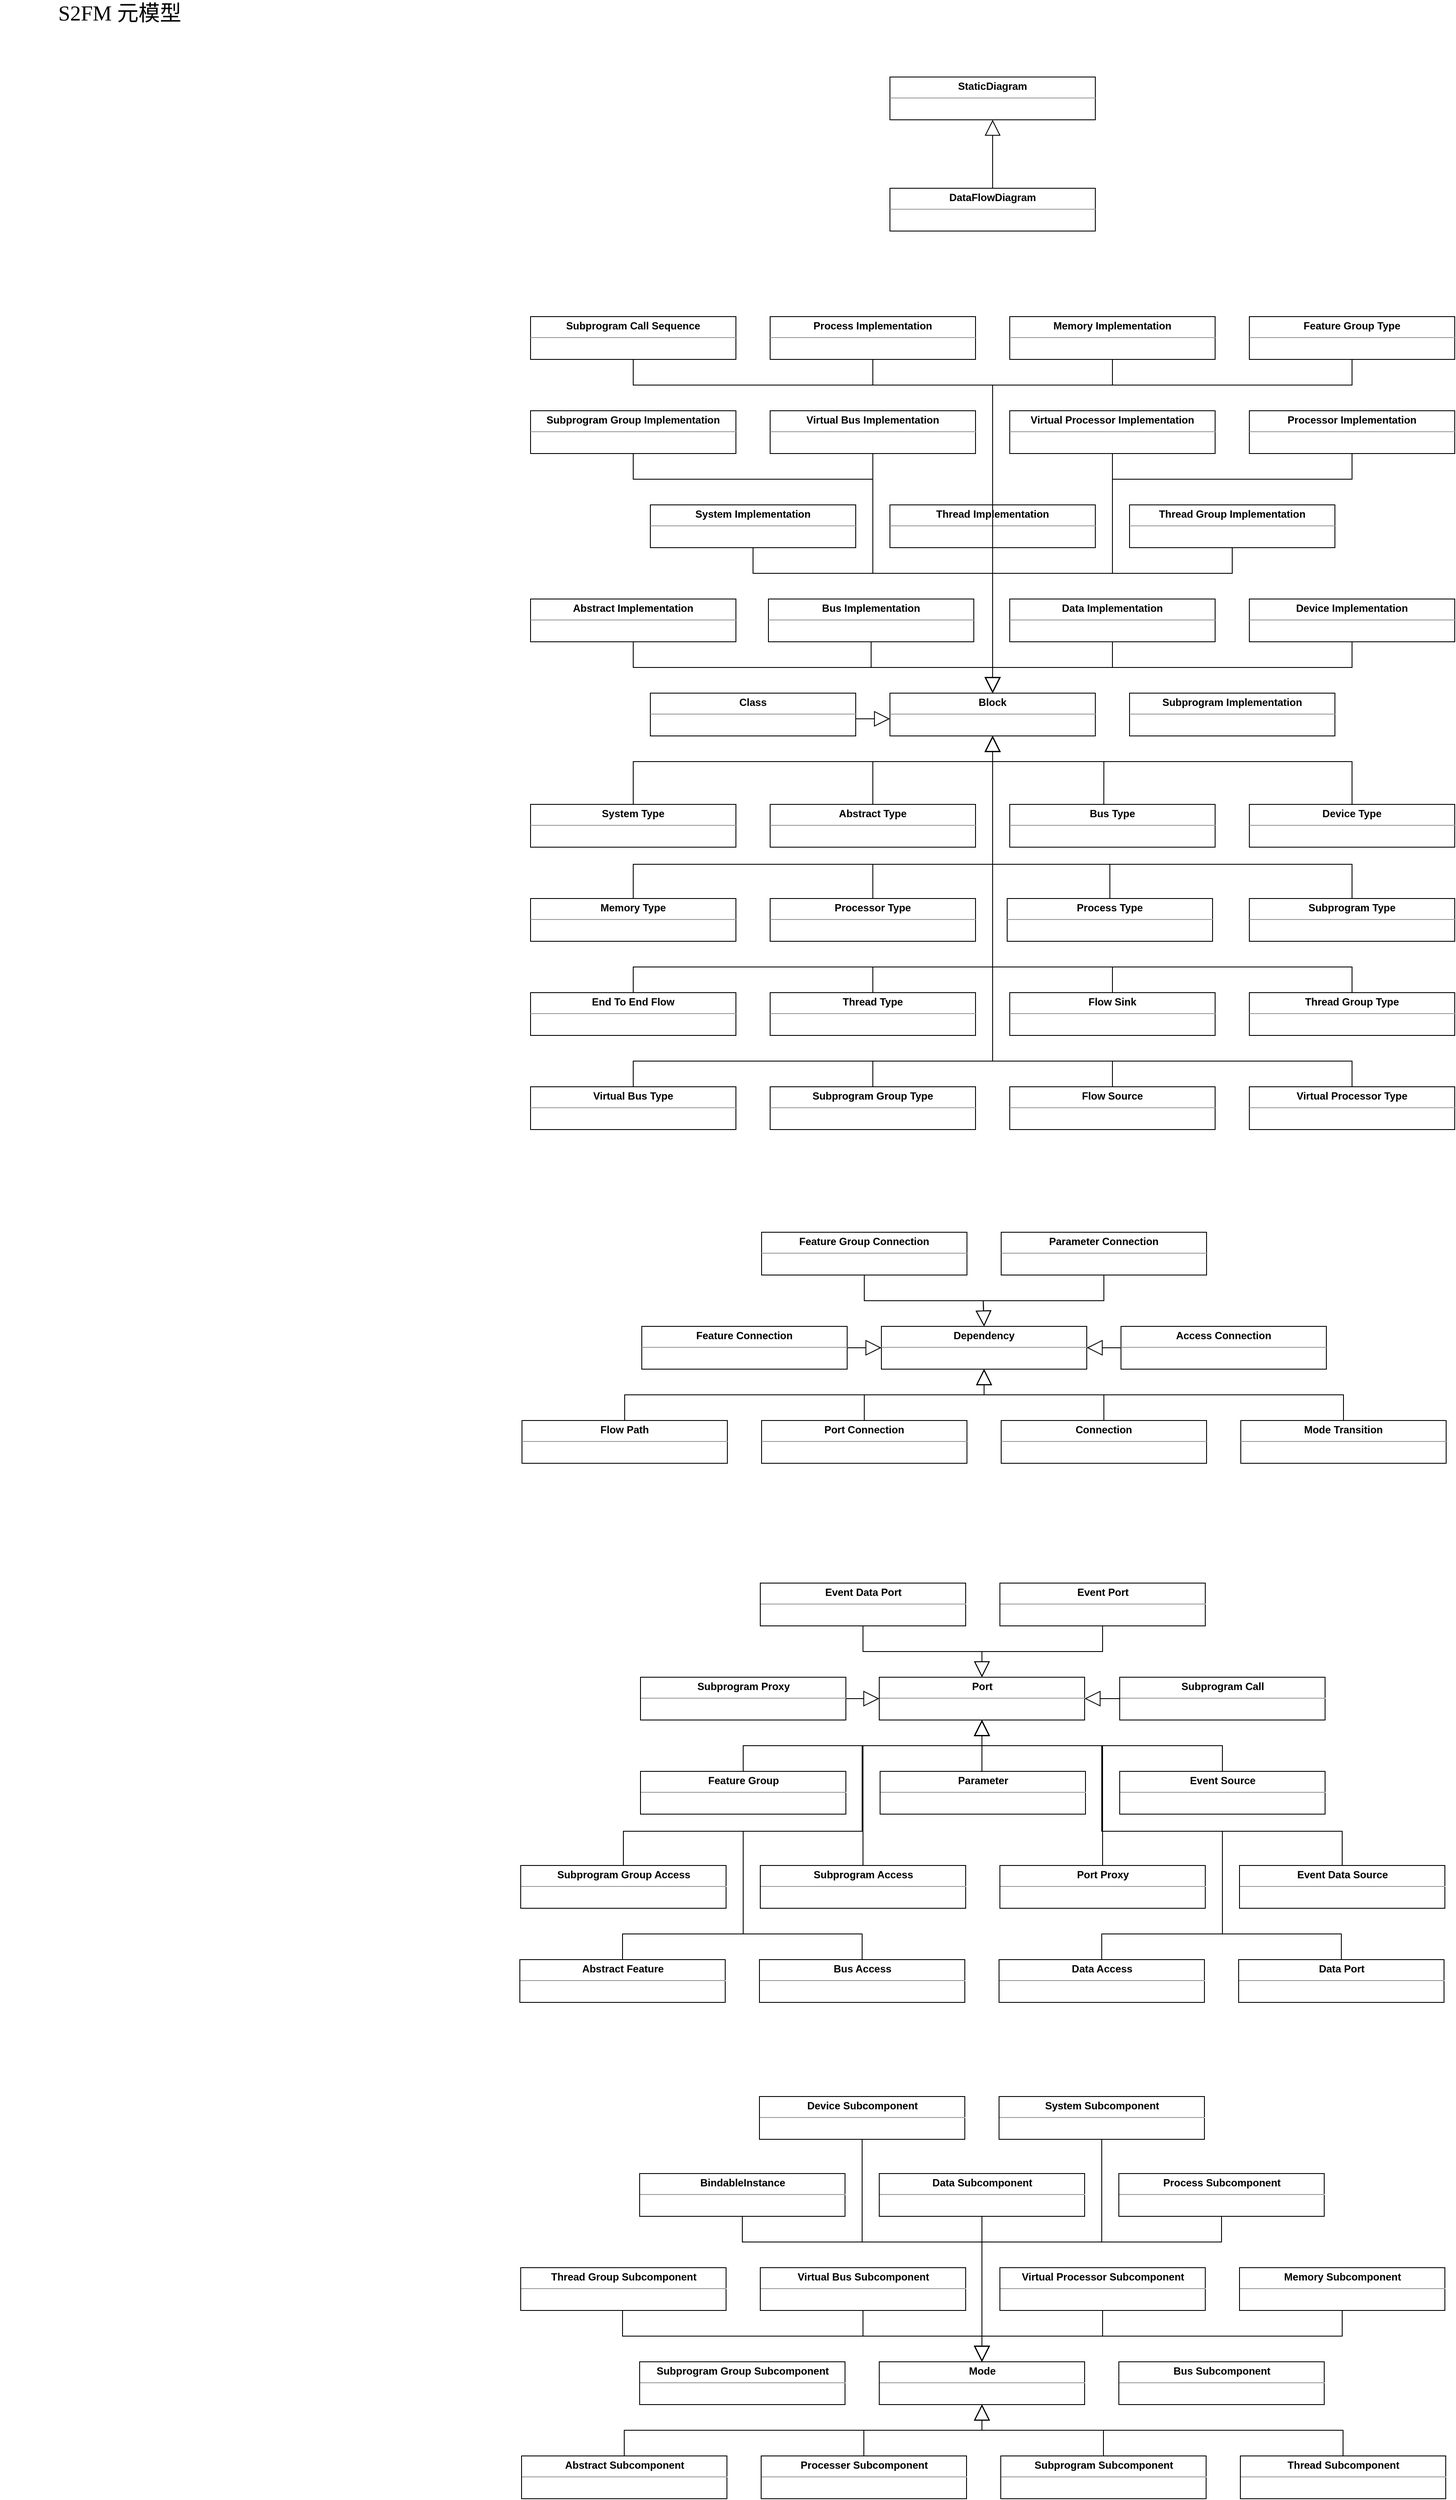 <mxfile version="16.0.0" type="github">
  <diagram id="YCTGJR02snR9csBezVZd" name="Page-1">
    <mxGraphModel dx="3015" dy="3560" grid="1" gridSize="10" guides="1" tooltips="1" connect="1" arrows="1" fold="1" page="1" pageScale="1" pageWidth="827" pageHeight="1169" math="0" shadow="0">
      <root>
        <mxCell id="0" />
        <mxCell id="1" parent="0" />
        <mxCell id="7-aJ9GHmP8vsTWekd-Si-12" value="&lt;p style=&quot;margin: 0px ; margin-top: 4px ; text-align: center&quot;&gt;&lt;b&gt;Block&lt;/b&gt;&lt;/p&gt;&lt;hr size=&quot;1&quot;&gt;&lt;div style=&quot;height: 2px&quot;&gt;&lt;/div&gt;" style="verticalAlign=top;align=left;overflow=fill;fontSize=12;fontFamily=Helvetica;html=1;" parent="1" vertex="1">
          <mxGeometry x="430" y="-700" width="240" height="50" as="geometry" />
        </mxCell>
        <mxCell id="7-aJ9GHmP8vsTWekd-Si-14" value="&lt;p style=&quot;margin: 0px ; margin-top: 4px ; text-align: center&quot;&gt;&lt;b&gt;Abstract Type&lt;/b&gt;&lt;/p&gt;&lt;hr size=&quot;1&quot;&gt;&lt;div style=&quot;height: 2px&quot;&gt;&lt;/div&gt;" style="verticalAlign=top;align=left;overflow=fill;fontSize=12;fontFamily=Helvetica;html=1;" parent="1" vertex="1">
          <mxGeometry x="290" y="-570" width="240" height="50" as="geometry" />
        </mxCell>
        <mxCell id="7-aJ9GHmP8vsTWekd-Si-15" value="&lt;p style=&quot;margin: 0px ; margin-top: 4px ; text-align: center&quot;&gt;&lt;b&gt;Bus Type&lt;/b&gt;&lt;/p&gt;&lt;hr size=&quot;1&quot;&gt;&lt;div style=&quot;height: 2px&quot;&gt;&lt;/div&gt;" style="verticalAlign=top;align=left;overflow=fill;fontSize=12;fontFamily=Helvetica;html=1;" parent="1" vertex="1">
          <mxGeometry x="570" y="-570" width="240" height="50" as="geometry" />
        </mxCell>
        <mxCell id="7-aJ9GHmP8vsTWekd-Si-16" value="&lt;p style=&quot;margin: 0px ; margin-top: 4px ; text-align: center&quot;&gt;&lt;b&gt;Device Type&lt;/b&gt;&lt;/p&gt;&lt;hr size=&quot;1&quot;&gt;&lt;div style=&quot;height: 2px&quot;&gt;&lt;/div&gt;" style="verticalAlign=top;align=left;overflow=fill;fontSize=12;fontFamily=Helvetica;html=1;" parent="1" vertex="1">
          <mxGeometry x="850" y="-570" width="240" height="50" as="geometry" />
        </mxCell>
        <mxCell id="7-aJ9GHmP8vsTWekd-Si-17" value="&lt;p style=&quot;margin: 0px ; margin-top: 4px ; text-align: center&quot;&gt;&lt;b&gt;Fe&lt;span style=&quot;white-space: pre&quot;&gt;ature Group&lt;/span&gt;&amp;nbsp;Type&lt;/b&gt;&lt;/p&gt;&lt;hr size=&quot;1&quot;&gt;&lt;div style=&quot;height: 2px&quot;&gt;&lt;/div&gt;" style="verticalAlign=top;align=left;overflow=fill;fontSize=12;fontFamily=Helvetica;html=1;" parent="1" vertex="1">
          <mxGeometry x="850" y="-1140" width="240" height="50" as="geometry" />
        </mxCell>
        <mxCell id="7-aJ9GHmP8vsTWekd-Si-18" value="&lt;p style=&quot;margin: 0px ; margin-top: 4px ; text-align: center&quot;&gt;&lt;b&gt;Memory Type&lt;/b&gt;&lt;/p&gt;&lt;hr size=&quot;1&quot;&gt;&lt;div style=&quot;height: 2px&quot;&gt;&lt;/div&gt;" style="verticalAlign=top;align=left;overflow=fill;fontSize=12;fontFamily=Helvetica;html=1;" parent="1" vertex="1">
          <mxGeometry x="10" y="-460" width="240" height="50" as="geometry" />
        </mxCell>
        <mxCell id="7-aJ9GHmP8vsTWekd-Si-19" value="&lt;p style=&quot;margin: 0px ; margin-top: 4px ; text-align: center&quot;&gt;&lt;b&gt;Process Type&lt;/b&gt;&lt;/p&gt;&lt;hr size=&quot;1&quot;&gt;&lt;div style=&quot;height: 2px&quot;&gt;&lt;/div&gt;" style="verticalAlign=top;align=left;overflow=fill;fontSize=12;fontFamily=Helvetica;html=1;" parent="1" vertex="1">
          <mxGeometry x="567" y="-460" width="240" height="50" as="geometry" />
        </mxCell>
        <mxCell id="7-aJ9GHmP8vsTWekd-Si-20" value="&lt;p style=&quot;margin: 0px ; margin-top: 4px ; text-align: center&quot;&gt;&lt;b&gt;Processor Type&lt;/b&gt;&lt;/p&gt;&lt;hr size=&quot;1&quot;&gt;&lt;div style=&quot;height: 2px&quot;&gt;&lt;/div&gt;" style="verticalAlign=top;align=left;overflow=fill;fontSize=12;fontFamily=Helvetica;html=1;" parent="1" vertex="1">
          <mxGeometry x="290" y="-460" width="240" height="50" as="geometry" />
        </mxCell>
        <mxCell id="7-aJ9GHmP8vsTWekd-Si-21" value="&lt;p style=&quot;margin: 0px ; margin-top: 4px ; text-align: center&quot;&gt;&lt;b&gt;Subprogram Type&lt;/b&gt;&lt;/p&gt;&lt;hr size=&quot;1&quot;&gt;&lt;div style=&quot;height: 2px&quot;&gt;&lt;/div&gt;" style="verticalAlign=top;align=left;overflow=fill;fontSize=12;fontFamily=Helvetica;html=1;" parent="1" vertex="1">
          <mxGeometry x="850" y="-460" width="240" height="50" as="geometry" />
        </mxCell>
        <mxCell id="7-aJ9GHmP8vsTWekd-Si-22" value="&lt;p style=&quot;margin: 0px ; margin-top: 4px ; text-align: center&quot;&gt;&lt;b&gt;Subprogram Group Type&lt;/b&gt;&lt;/p&gt;&lt;hr size=&quot;1&quot;&gt;&lt;div style=&quot;height: 2px&quot;&gt;&lt;/div&gt;" style="verticalAlign=top;align=left;overflow=fill;fontSize=12;fontFamily=Helvetica;html=1;" parent="1" vertex="1">
          <mxGeometry x="290" y="-240" width="240" height="50" as="geometry" />
        </mxCell>
        <mxCell id="7-aJ9GHmP8vsTWekd-Si-23" value="&lt;p style=&quot;margin: 0px ; margin-top: 4px ; text-align: center&quot;&gt;&lt;b&gt;System Type&lt;/b&gt;&lt;/p&gt;&lt;hr size=&quot;1&quot;&gt;&lt;div style=&quot;height: 2px&quot;&gt;&lt;/div&gt;" style="verticalAlign=top;align=left;overflow=fill;fontSize=12;fontFamily=Helvetica;html=1;" parent="1" vertex="1">
          <mxGeometry x="10" y="-570" width="240" height="50" as="geometry" />
        </mxCell>
        <mxCell id="7-aJ9GHmP8vsTWekd-Si-24" value="&lt;p style=&quot;margin: 0px ; margin-top: 4px ; text-align: center&quot;&gt;&lt;b&gt;Thread Type&lt;/b&gt;&lt;/p&gt;&lt;hr size=&quot;1&quot;&gt;&lt;div style=&quot;height: 2px&quot;&gt;&lt;/div&gt;" style="verticalAlign=top;align=left;overflow=fill;fontSize=12;fontFamily=Helvetica;html=1;" parent="1" vertex="1">
          <mxGeometry x="290" y="-350" width="240" height="50" as="geometry" />
        </mxCell>
        <mxCell id="7-aJ9GHmP8vsTWekd-Si-25" value="&lt;p style=&quot;margin: 0px ; margin-top: 4px ; text-align: center&quot;&gt;&lt;b&gt;Thread Group Type&lt;/b&gt;&lt;/p&gt;&lt;hr size=&quot;1&quot;&gt;&lt;div style=&quot;height: 2px&quot;&gt;&lt;/div&gt;" style="verticalAlign=top;align=left;overflow=fill;fontSize=12;fontFamily=Helvetica;html=1;" parent="1" vertex="1">
          <mxGeometry x="850" y="-350" width="240" height="50" as="geometry" />
        </mxCell>
        <mxCell id="7-aJ9GHmP8vsTWekd-Si-26" value="&lt;p style=&quot;margin: 0px ; margin-top: 4px ; text-align: center&quot;&gt;&lt;b&gt;Virtual Bus Type&lt;/b&gt;&lt;/p&gt;&lt;hr size=&quot;1&quot;&gt;&lt;div style=&quot;height: 2px&quot;&gt;&lt;/div&gt;" style="verticalAlign=top;align=left;overflow=fill;fontSize=12;fontFamily=Helvetica;html=1;" parent="1" vertex="1">
          <mxGeometry x="10" y="-240" width="240" height="50" as="geometry" />
        </mxCell>
        <mxCell id="7-aJ9GHmP8vsTWekd-Si-27" value="&lt;p style=&quot;margin: 0px ; margin-top: 4px ; text-align: center&quot;&gt;&lt;b&gt;Virtual Processor Type&lt;/b&gt;&lt;/p&gt;&lt;hr size=&quot;1&quot;&gt;&lt;div style=&quot;height: 2px&quot;&gt;&lt;/div&gt;" style="verticalAlign=top;align=left;overflow=fill;fontSize=12;fontFamily=Helvetica;html=1;" parent="1" vertex="1">
          <mxGeometry x="850" y="-240" width="240" height="50" as="geometry" />
        </mxCell>
        <mxCell id="7-aJ9GHmP8vsTWekd-Si-29" value="&lt;p style=&quot;margin: 0px ; margin-top: 4px ; text-align: center&quot;&gt;&lt;b&gt;Dependency&lt;/b&gt;&lt;/p&gt;&lt;hr size=&quot;1&quot;&gt;&lt;div style=&quot;height: 2px&quot;&gt;&lt;/div&gt;" style="verticalAlign=top;align=left;overflow=fill;fontSize=12;fontFamily=Helvetica;html=1;" parent="1" vertex="1">
          <mxGeometry x="420" y="40" width="240" height="50" as="geometry" />
        </mxCell>
        <mxCell id="7-aJ9GHmP8vsTWekd-Si-30" value="&lt;p style=&quot;margin: 0px ; margin-top: 4px ; text-align: center&quot;&gt;&lt;b&gt;Access Connection&lt;/b&gt;&lt;/p&gt;&lt;hr size=&quot;1&quot;&gt;&lt;div style=&quot;height: 2px&quot;&gt;&lt;/div&gt;" style="verticalAlign=top;align=left;overflow=fill;fontSize=12;fontFamily=Helvetica;html=1;" parent="1" vertex="1">
          <mxGeometry x="700" y="40" width="240" height="50" as="geometry" />
        </mxCell>
        <mxCell id="7-aJ9GHmP8vsTWekd-Si-31" value="&lt;p style=&quot;margin: 0px ; margin-top: 4px ; text-align: center&quot;&gt;&lt;b&gt;Feature Connection&lt;/b&gt;&lt;/p&gt;&lt;hr size=&quot;1&quot;&gt;&lt;div style=&quot;height: 2px&quot;&gt;&lt;/div&gt;" style="verticalAlign=top;align=left;overflow=fill;fontSize=12;fontFamily=Helvetica;html=1;" parent="1" vertex="1">
          <mxGeometry x="140" y="40" width="240" height="50" as="geometry" />
        </mxCell>
        <mxCell id="7-aJ9GHmP8vsTWekd-Si-32" value="&lt;p style=&quot;margin: 0px ; margin-top: 4px ; text-align: center&quot;&gt;&lt;b&gt;Feature Group Connection&lt;/b&gt;&lt;/p&gt;&lt;hr size=&quot;1&quot;&gt;&lt;div style=&quot;height: 2px&quot;&gt;&lt;/div&gt;" style="verticalAlign=top;align=left;overflow=fill;fontSize=12;fontFamily=Helvetica;html=1;" parent="1" vertex="1">
          <mxGeometry x="280" y="-70" width="240" height="50" as="geometry" />
        </mxCell>
        <mxCell id="7-aJ9GHmP8vsTWekd-Si-34" value="&lt;p style=&quot;margin: 0px ; margin-top: 4px ; text-align: center&quot;&gt;&lt;b&gt;Parameter Connection&lt;/b&gt;&lt;/p&gt;&lt;hr size=&quot;1&quot;&gt;&lt;div style=&quot;height: 2px&quot;&gt;&lt;/div&gt;" style="verticalAlign=top;align=left;overflow=fill;fontSize=12;fontFamily=Helvetica;html=1;" parent="1" vertex="1">
          <mxGeometry x="560" y="-70" width="240" height="50" as="geometry" />
        </mxCell>
        <mxCell id="7-aJ9GHmP8vsTWekd-Si-35" value="&lt;p style=&quot;margin: 0px ; margin-top: 4px ; text-align: center&quot;&gt;&lt;b&gt;Port Connection&lt;/b&gt;&lt;/p&gt;&lt;hr size=&quot;1&quot;&gt;&lt;div style=&quot;height: 2px&quot;&gt;&lt;/div&gt;" style="verticalAlign=top;align=left;overflow=fill;fontSize=12;fontFamily=Helvetica;html=1;" parent="1" vertex="1">
          <mxGeometry x="280" y="150" width="240" height="50" as="geometry" />
        </mxCell>
        <mxCell id="7-aJ9GHmP8vsTWekd-Si-36" value="&lt;p style=&quot;margin: 0px ; margin-top: 4px ; text-align: center&quot;&gt;&lt;b&gt;Connection&lt;/b&gt;&lt;/p&gt;&lt;hr size=&quot;1&quot;&gt;&lt;div style=&quot;height: 2px&quot;&gt;&lt;/div&gt;" style="verticalAlign=top;align=left;overflow=fill;fontSize=12;fontFamily=Helvetica;html=1;" parent="1" vertex="1">
          <mxGeometry x="560" y="150" width="240" height="50" as="geometry" />
        </mxCell>
        <mxCell id="7-aJ9GHmP8vsTWekd-Si-37" value="&lt;p style=&quot;margin: 0px ; margin-top: 4px ; text-align: center&quot;&gt;&lt;b&gt;Port&lt;/b&gt;&lt;/p&gt;&lt;hr size=&quot;1&quot;&gt;&lt;div style=&quot;height: 2px&quot;&gt;&lt;/div&gt;" style="verticalAlign=top;align=left;overflow=fill;fontSize=12;fontFamily=Helvetica;html=1;" parent="1" vertex="1">
          <mxGeometry x="417.5" y="450" width="240" height="50" as="geometry" />
        </mxCell>
        <mxCell id="7-aJ9GHmP8vsTWekd-Si-38" value="&lt;p style=&quot;margin: 0px ; margin-top: 4px ; text-align: center&quot;&gt;&lt;b&gt;Bus Access&lt;/b&gt;&lt;/p&gt;&lt;hr size=&quot;1&quot;&gt;&lt;div style=&quot;height: 2px&quot;&gt;&lt;/div&gt;" style="verticalAlign=top;align=left;overflow=fill;fontSize=12;fontFamily=Helvetica;html=1;" parent="1" vertex="1">
          <mxGeometry x="277.5" y="780" width="240" height="50" as="geometry" />
        </mxCell>
        <mxCell id="7-aJ9GHmP8vsTWekd-Si-39" value="&lt;p style=&quot;margin: 0px ; margin-top: 4px ; text-align: center&quot;&gt;&lt;b&gt;Abstract Feature&lt;/b&gt;&lt;/p&gt;&lt;hr size=&quot;1&quot;&gt;&lt;div style=&quot;height: 2px&quot;&gt;&lt;/div&gt;" style="verticalAlign=top;align=left;overflow=fill;fontSize=12;fontFamily=Helvetica;html=1;" parent="1" vertex="1">
          <mxGeometry x="-2.5" y="780" width="240" height="50" as="geometry" />
        </mxCell>
        <mxCell id="7-aJ9GHmP8vsTWekd-Si-40" value="&lt;p style=&quot;margin: 0px ; margin-top: 4px ; text-align: center&quot;&gt;&lt;b&gt;Data Access&lt;/b&gt;&lt;/p&gt;&lt;hr size=&quot;1&quot;&gt;&lt;div style=&quot;height: 2px&quot;&gt;&lt;/div&gt;" style="verticalAlign=top;align=left;overflow=fill;fontSize=12;fontFamily=Helvetica;html=1;" parent="1" vertex="1">
          <mxGeometry x="557.5" y="780" width="240" height="50" as="geometry" />
        </mxCell>
        <mxCell id="7-aJ9GHmP8vsTWekd-Si-41" value="&lt;p style=&quot;margin: 0px ; margin-top: 4px ; text-align: center&quot;&gt;&lt;b&gt;Data Port&lt;/b&gt;&lt;/p&gt;&lt;hr size=&quot;1&quot;&gt;&lt;div style=&quot;height: 2px&quot;&gt;&lt;/div&gt;" style="verticalAlign=top;align=left;overflow=fill;fontSize=12;fontFamily=Helvetica;html=1;" parent="1" vertex="1">
          <mxGeometry x="837.5" y="780" width="240" height="50" as="geometry" />
        </mxCell>
        <mxCell id="7-aJ9GHmP8vsTWekd-Si-42" value="&lt;p style=&quot;margin: 0px ; margin-top: 4px ; text-align: center&quot;&gt;&lt;b&gt;Event Data Port&lt;/b&gt;&lt;/p&gt;&lt;hr size=&quot;1&quot;&gt;&lt;div style=&quot;height: 2px&quot;&gt;&lt;/div&gt;" style="verticalAlign=top;align=left;overflow=fill;fontSize=12;fontFamily=Helvetica;html=1;" parent="1" vertex="1">
          <mxGeometry x="278.5" y="340" width="240" height="50" as="geometry" />
        </mxCell>
        <mxCell id="7-aJ9GHmP8vsTWekd-Si-43" value="&lt;p style=&quot;margin: 0px ; margin-top: 4px ; text-align: center&quot;&gt;&lt;b&gt;Event Port&lt;/b&gt;&lt;/p&gt;&lt;hr size=&quot;1&quot;&gt;&lt;div style=&quot;height: 2px&quot;&gt;&lt;/div&gt;" style="verticalAlign=top;align=left;overflow=fill;fontSize=12;fontFamily=Helvetica;html=1;" parent="1" vertex="1">
          <mxGeometry x="558.5" y="340" width="240" height="50" as="geometry" />
        </mxCell>
        <mxCell id="7-aJ9GHmP8vsTWekd-Si-44" value="&lt;p style=&quot;margin: 0px ; margin-top: 4px ; text-align: center&quot;&gt;&lt;b&gt;Feature Group&lt;/b&gt;&lt;/p&gt;&lt;hr size=&quot;1&quot;&gt;&lt;div style=&quot;height: 2px&quot;&gt;&lt;/div&gt;" style="verticalAlign=top;align=left;overflow=fill;fontSize=12;fontFamily=Helvetica;html=1;" parent="1" vertex="1">
          <mxGeometry x="138.5" y="560" width="240" height="50" as="geometry" />
        </mxCell>
        <mxCell id="7-aJ9GHmP8vsTWekd-Si-45" value="&lt;p style=&quot;margin: 0px ; margin-top: 4px ; text-align: center&quot;&gt;&lt;b&gt;Parameter&lt;/b&gt;&lt;/p&gt;&lt;hr size=&quot;1&quot;&gt;&lt;div style=&quot;height: 2px&quot;&gt;&lt;/div&gt;" style="verticalAlign=top;align=left;overflow=fill;fontSize=12;fontFamily=Helvetica;html=1;" parent="1" vertex="1">
          <mxGeometry x="418.5" y="560" width="240" height="50" as="geometry" />
        </mxCell>
        <mxCell id="7-aJ9GHmP8vsTWekd-Si-46" value="&lt;p style=&quot;margin: 0px ; margin-top: 4px ; text-align: center&quot;&gt;&lt;b&gt;Subprogram Access&lt;/b&gt;&lt;/p&gt;&lt;hr size=&quot;1&quot;&gt;&lt;div style=&quot;height: 2px&quot;&gt;&lt;/div&gt;" style="verticalAlign=top;align=left;overflow=fill;fontSize=12;fontFamily=Helvetica;html=1;" parent="1" vertex="1">
          <mxGeometry x="278.5" y="670" width="240" height="50" as="geometry" />
        </mxCell>
        <mxCell id="7-aJ9GHmP8vsTWekd-Si-47" value="&lt;p style=&quot;margin: 0px ; margin-top: 4px ; text-align: center&quot;&gt;&lt;b&gt;Subprogram Group Access&lt;/b&gt;&lt;/p&gt;&lt;hr size=&quot;1&quot;&gt;&lt;div style=&quot;height: 2px&quot;&gt;&lt;/div&gt;" style="verticalAlign=top;align=left;overflow=fill;fontSize=12;fontFamily=Helvetica;html=1;" parent="1" vertex="1">
          <mxGeometry x="-1.5" y="670" width="240" height="50" as="geometry" />
        </mxCell>
        <mxCell id="7-aJ9GHmP8vsTWekd-Si-48" value="&lt;p style=&quot;margin: 0px ; margin-top: 4px ; text-align: center&quot;&gt;&lt;b&gt;Event Source&lt;/b&gt;&lt;br&gt;&lt;/p&gt;&lt;hr size=&quot;1&quot;&gt;&lt;div style=&quot;height: 2px&quot;&gt;&lt;/div&gt;" style="verticalAlign=top;align=left;overflow=fill;fontSize=12;fontFamily=Helvetica;html=1;" parent="1" vertex="1">
          <mxGeometry x="698.5" y="560" width="240" height="50" as="geometry" />
        </mxCell>
        <mxCell id="7-aJ9GHmP8vsTWekd-Si-49" value="&lt;p style=&quot;margin: 0px ; margin-top: 4px ; text-align: center&quot;&gt;&lt;b&gt;Event Data Source&lt;/b&gt;&lt;br&gt;&lt;/p&gt;&lt;hr size=&quot;1&quot;&gt;&lt;div style=&quot;height: 2px&quot;&gt;&lt;/div&gt;" style="verticalAlign=top;align=left;overflow=fill;fontSize=12;fontFamily=Helvetica;html=1;" parent="1" vertex="1">
          <mxGeometry x="838.5" y="670" width="240" height="50" as="geometry" />
        </mxCell>
        <mxCell id="7-aJ9GHmP8vsTWekd-Si-50" value="&lt;p style=&quot;margin: 0px ; margin-top: 4px ; text-align: center&quot;&gt;&lt;b&gt;Subprogram Proxy&lt;/b&gt;&lt;/p&gt;&lt;hr size=&quot;1&quot;&gt;&lt;div style=&quot;height: 2px&quot;&gt;&lt;/div&gt;" style="verticalAlign=top;align=left;overflow=fill;fontSize=12;fontFamily=Helvetica;html=1;" parent="1" vertex="1">
          <mxGeometry x="138.5" y="450" width="240" height="50" as="geometry" />
        </mxCell>
        <mxCell id="7-aJ9GHmP8vsTWekd-Si-51" value="&lt;p style=&quot;margin: 0px ; margin-top: 4px ; text-align: center&quot;&gt;&lt;b&gt;Port Proxy&lt;/b&gt;&lt;/p&gt;&lt;hr size=&quot;1&quot;&gt;&lt;div style=&quot;height: 2px&quot;&gt;&lt;/div&gt;" style="verticalAlign=top;align=left;overflow=fill;fontSize=12;fontFamily=Helvetica;html=1;" parent="1" vertex="1">
          <mxGeometry x="558.5" y="670" width="240" height="50" as="geometry" />
        </mxCell>
        <mxCell id="7-aJ9GHmP8vsTWekd-Si-52" value="&lt;p style=&quot;margin: 0px ; margin-top: 4px ; text-align: center&quot;&gt;&lt;b&gt;BindableInstance&lt;/b&gt;&lt;/p&gt;&lt;hr size=&quot;1&quot;&gt;&lt;div style=&quot;height: 2px&quot;&gt;&lt;/div&gt;" style="verticalAlign=top;align=left;overflow=fill;fontSize=12;fontFamily=Helvetica;html=1;" parent="1" vertex="1">
          <mxGeometry x="137.5" y="1030" width="240" height="50" as="geometry" />
        </mxCell>
        <mxCell id="7-aJ9GHmP8vsTWekd-Si-53" value="&lt;p style=&quot;margin: 0px ; margin-top: 4px ; text-align: center&quot;&gt;&lt;b&gt;Abstract Subcomponent&lt;/b&gt;&lt;/p&gt;&lt;hr size=&quot;1&quot;&gt;&lt;div style=&quot;height: 2px&quot;&gt;&lt;/div&gt;" style="verticalAlign=top;align=left;overflow=fill;fontSize=12;fontFamily=Helvetica;html=1;" parent="1" vertex="1">
          <mxGeometry x="-0.5" y="1360" width="240" height="50" as="geometry" />
        </mxCell>
        <mxCell id="7-aJ9GHmP8vsTWekd-Si-54" value="&lt;p style=&quot;margin: 0px ; margin-top: 4px ; text-align: center&quot;&gt;&lt;b&gt;Bus Subcomponent&lt;/b&gt;&lt;/p&gt;&lt;hr size=&quot;1&quot;&gt;&lt;div style=&quot;height: 2px&quot;&gt;&lt;/div&gt;" style="verticalAlign=top;align=left;overflow=fill;fontSize=12;fontFamily=Helvetica;html=1;" parent="1" vertex="1">
          <mxGeometry x="697.5" y="1250" width="240" height="50" as="geometry" />
        </mxCell>
        <mxCell id="7-aJ9GHmP8vsTWekd-Si-55" value="&lt;p style=&quot;margin: 0px ; margin-top: 4px ; text-align: center&quot;&gt;&lt;b&gt;Data Subcomponent&lt;/b&gt;&lt;/p&gt;&lt;hr size=&quot;1&quot;&gt;&lt;div style=&quot;height: 2px&quot;&gt;&lt;/div&gt;" style="verticalAlign=top;align=left;overflow=fill;fontSize=12;fontFamily=Helvetica;html=1;" parent="1" vertex="1">
          <mxGeometry x="417.5" y="1030" width="240" height="50" as="geometry" />
        </mxCell>
        <mxCell id="7-aJ9GHmP8vsTWekd-Si-56" value="&lt;p style=&quot;margin: 0px ; margin-top: 4px ; text-align: center&quot;&gt;&lt;b&gt;Device Subcomponent&lt;/b&gt;&lt;/p&gt;&lt;hr size=&quot;1&quot;&gt;&lt;div style=&quot;height: 2px&quot;&gt;&lt;/div&gt;" style="verticalAlign=top;align=left;overflow=fill;fontSize=12;fontFamily=Helvetica;html=1;" parent="1" vertex="1">
          <mxGeometry x="277.5" y="940" width="240" height="50" as="geometry" />
        </mxCell>
        <mxCell id="7-aJ9GHmP8vsTWekd-Si-57" value="&lt;p style=&quot;margin: 0px ; margin-top: 4px ; text-align: center&quot;&gt;&lt;b&gt;Memory Subcomponent&lt;/b&gt;&lt;/p&gt;&lt;hr size=&quot;1&quot;&gt;&lt;div style=&quot;height: 2px&quot;&gt;&lt;/div&gt;" style="verticalAlign=top;align=left;overflow=fill;fontSize=12;fontFamily=Helvetica;html=1;" parent="1" vertex="1">
          <mxGeometry x="838.5" y="1140" width="240" height="50" as="geometry" />
        </mxCell>
        <mxCell id="7-aJ9GHmP8vsTWekd-Si-58" value="&lt;p style=&quot;margin: 0px ; margin-top: 4px ; text-align: center&quot;&gt;&lt;b&gt;Process Subcomponent&lt;/b&gt;&lt;/p&gt;&lt;hr size=&quot;1&quot;&gt;&lt;div style=&quot;height: 2px&quot;&gt;&lt;/div&gt;" style="verticalAlign=top;align=left;overflow=fill;fontSize=12;fontFamily=Helvetica;html=1;" parent="1" vertex="1">
          <mxGeometry x="697.5" y="1030" width="240" height="50" as="geometry" />
        </mxCell>
        <mxCell id="7-aJ9GHmP8vsTWekd-Si-59" value="&lt;p style=&quot;margin: 0px ; margin-top: 4px ; text-align: center&quot;&gt;&lt;b&gt;Processer Subcomponent&lt;/b&gt;&lt;/p&gt;&lt;hr size=&quot;1&quot;&gt;&lt;div style=&quot;height: 2px&quot;&gt;&lt;/div&gt;" style="verticalAlign=top;align=left;overflow=fill;fontSize=12;fontFamily=Helvetica;html=1;" parent="1" vertex="1">
          <mxGeometry x="279.5" y="1360" width="240" height="50" as="geometry" />
        </mxCell>
        <mxCell id="7-aJ9GHmP8vsTWekd-Si-60" value="&lt;p style=&quot;margin: 0px ; margin-top: 4px ; text-align: center&quot;&gt;&lt;b&gt;Subprogram Subcomponent&lt;/b&gt;&lt;/p&gt;&lt;hr size=&quot;1&quot;&gt;&lt;div style=&quot;height: 2px&quot;&gt;&lt;/div&gt;" style="verticalAlign=top;align=left;overflow=fill;fontSize=12;fontFamily=Helvetica;html=1;" parent="1" vertex="1">
          <mxGeometry x="559.5" y="1360" width="240" height="50" as="geometry" />
        </mxCell>
        <mxCell id="7-aJ9GHmP8vsTWekd-Si-61" value="&lt;p style=&quot;margin: 0px ; margin-top: 4px ; text-align: center&quot;&gt;&lt;b&gt;Subprogram Group Subcomponent&lt;/b&gt;&lt;/p&gt;&lt;hr size=&quot;1&quot;&gt;&lt;div style=&quot;height: 2px&quot;&gt;&lt;/div&gt;" style="verticalAlign=top;align=left;overflow=fill;fontSize=12;fontFamily=Helvetica;html=1;" parent="1" vertex="1">
          <mxGeometry x="137.5" y="1250" width="240" height="50" as="geometry" />
        </mxCell>
        <mxCell id="7-aJ9GHmP8vsTWekd-Si-62" value="&lt;p style=&quot;margin: 0px ; margin-top: 4px ; text-align: center&quot;&gt;&lt;b&gt;System Subcomponent&lt;/b&gt;&lt;/p&gt;&lt;hr size=&quot;1&quot;&gt;&lt;div style=&quot;height: 2px&quot;&gt;&lt;/div&gt;" style="verticalAlign=top;align=left;overflow=fill;fontSize=12;fontFamily=Helvetica;html=1;" parent="1" vertex="1">
          <mxGeometry x="557.5" y="940" width="240" height="50" as="geometry" />
        </mxCell>
        <mxCell id="7-aJ9GHmP8vsTWekd-Si-63" value="&lt;p style=&quot;margin: 0px ; margin-top: 4px ; text-align: center&quot;&gt;&lt;b&gt;Thread Subcomponent&lt;/b&gt;&lt;/p&gt;&lt;hr size=&quot;1&quot;&gt;&lt;div style=&quot;height: 2px&quot;&gt;&lt;/div&gt;" style="verticalAlign=top;align=left;overflow=fill;fontSize=12;fontFamily=Helvetica;html=1;" parent="1" vertex="1">
          <mxGeometry x="839.5" y="1360" width="240" height="50" as="geometry" />
        </mxCell>
        <mxCell id="7-aJ9GHmP8vsTWekd-Si-64" value="&lt;p style=&quot;margin: 0px ; margin-top: 4px ; text-align: center&quot;&gt;&lt;b&gt;Thread Group Subcomponent&lt;/b&gt;&lt;/p&gt;&lt;hr size=&quot;1&quot;&gt;&lt;div style=&quot;height: 2px&quot;&gt;&lt;/div&gt;" style="verticalAlign=top;align=left;overflow=fill;fontSize=12;fontFamily=Helvetica;html=1;" parent="1" vertex="1">
          <mxGeometry x="-1.5" y="1140" width="240" height="50" as="geometry" />
        </mxCell>
        <mxCell id="7-aJ9GHmP8vsTWekd-Si-65" value="&lt;p style=&quot;margin: 0px ; margin-top: 4px ; text-align: center&quot;&gt;&lt;b&gt;Virtual Bus Subcomponent&lt;/b&gt;&lt;/p&gt;&lt;hr size=&quot;1&quot;&gt;&lt;div style=&quot;height: 2px&quot;&gt;&lt;/div&gt;" style="verticalAlign=top;align=left;overflow=fill;fontSize=12;fontFamily=Helvetica;html=1;" parent="1" vertex="1">
          <mxGeometry x="278.5" y="1140" width="240" height="50" as="geometry" />
        </mxCell>
        <mxCell id="7-aJ9GHmP8vsTWekd-Si-66" value="&lt;p style=&quot;margin: 0px ; margin-top: 4px ; text-align: center&quot;&gt;&lt;b&gt;Virtual&amp;nbsp;Processor&amp;nbsp;Subcomponent&lt;/b&gt;&lt;/p&gt;&lt;hr size=&quot;1&quot;&gt;&lt;div style=&quot;height: 2px&quot;&gt;&lt;/div&gt;" style="verticalAlign=top;align=left;overflow=fill;fontSize=12;fontFamily=Helvetica;html=1;" parent="1" vertex="1">
          <mxGeometry x="558.5" y="1140" width="240" height="50" as="geometry" />
        </mxCell>
        <mxCell id="7-aJ9GHmP8vsTWekd-Si-67" value="&lt;p style=&quot;margin: 0px ; margin-top: 4px ; text-align: center&quot;&gt;&lt;b&gt;Flow Path&lt;/b&gt;&lt;/p&gt;&lt;hr size=&quot;1&quot;&gt;&lt;div style=&quot;height: 2px&quot;&gt;&lt;/div&gt;" style="verticalAlign=top;align=left;overflow=fill;fontSize=12;fontFamily=Helvetica;html=1;" parent="1" vertex="1">
          <mxGeometry y="150" width="240" height="50" as="geometry" />
        </mxCell>
        <mxCell id="7-aJ9GHmP8vsTWekd-Si-68" value="&lt;p style=&quot;margin: 0px ; margin-top: 4px ; text-align: center&quot;&gt;&lt;b&gt;Flow Sink&lt;/b&gt;&lt;/p&gt;&lt;hr size=&quot;1&quot;&gt;&lt;div style=&quot;height: 2px&quot;&gt;&lt;/div&gt;" style="verticalAlign=top;align=left;overflow=fill;fontSize=12;fontFamily=Helvetica;html=1;" parent="1" vertex="1">
          <mxGeometry x="570" y="-350" width="240" height="50" as="geometry" />
        </mxCell>
        <mxCell id="7-aJ9GHmP8vsTWekd-Si-69" value="&lt;p style=&quot;margin: 0px ; margin-top: 4px ; text-align: center&quot;&gt;&lt;b&gt;Flow Source&lt;/b&gt;&lt;/p&gt;&lt;hr size=&quot;1&quot;&gt;&lt;div style=&quot;height: 2px&quot;&gt;&lt;/div&gt;" style="verticalAlign=top;align=left;overflow=fill;fontSize=12;fontFamily=Helvetica;html=1;" parent="1" vertex="1">
          <mxGeometry x="570" y="-240" width="240" height="50" as="geometry" />
        </mxCell>
        <mxCell id="7-aJ9GHmP8vsTWekd-Si-70" value="&lt;p style=&quot;margin: 0px ; margin-top: 4px ; text-align: center&quot;&gt;&lt;b&gt;End To End Flow&lt;/b&gt;&lt;/p&gt;&lt;hr size=&quot;1&quot;&gt;&lt;div style=&quot;height: 2px&quot;&gt;&lt;/div&gt;" style="verticalAlign=top;align=left;overflow=fill;fontSize=12;fontFamily=Helvetica;html=1;" parent="1" vertex="1">
          <mxGeometry x="10" y="-350" width="240" height="50" as="geometry" />
        </mxCell>
        <mxCell id="7-aJ9GHmP8vsTWekd-Si-71" value="&lt;p style=&quot;margin: 0px ; margin-top: 4px ; text-align: center&quot;&gt;&lt;b&gt;StaticDiagram&lt;/b&gt;&lt;/p&gt;&lt;hr size=&quot;1&quot;&gt;&lt;div style=&quot;height: 2px&quot;&gt;&lt;/div&gt;" style="verticalAlign=top;align=left;overflow=fill;fontSize=12;fontFamily=Helvetica;html=1;" parent="1" vertex="1">
          <mxGeometry x="430" y="-1420" width="240" height="50" as="geometry" />
        </mxCell>
        <mxCell id="7-aJ9GHmP8vsTWekd-Si-72" value="&lt;p style=&quot;margin: 0px ; margin-top: 4px ; text-align: center&quot;&gt;&lt;b&gt;DataFlowDiagram&lt;/b&gt;&lt;/p&gt;&lt;hr size=&quot;1&quot;&gt;&lt;div style=&quot;height: 2px&quot;&gt;&lt;/div&gt;" style="verticalAlign=top;align=left;overflow=fill;fontSize=12;fontFamily=Helvetica;html=1;" parent="1" vertex="1">
          <mxGeometry x="430" y="-1290" width="240" height="50" as="geometry" />
        </mxCell>
        <mxCell id="7-aJ9GHmP8vsTWekd-Si-73" value="&lt;p style=&quot;margin: 0px ; margin-top: 4px ; text-align: center&quot;&gt;&lt;b&gt;Abstract Implementation&lt;/b&gt;&lt;/p&gt;&lt;hr size=&quot;1&quot;&gt;&lt;div style=&quot;height: 2px&quot;&gt;&lt;/div&gt;" style="verticalAlign=top;align=left;overflow=fill;fontSize=12;fontFamily=Helvetica;html=1;" parent="1" vertex="1">
          <mxGeometry x="10" y="-810" width="240" height="50" as="geometry" />
        </mxCell>
        <mxCell id="7-aJ9GHmP8vsTWekd-Si-74" value="&lt;p style=&quot;margin: 0px ; margin-top: 4px ; text-align: center&quot;&gt;&lt;b&gt;Bus Implementation&lt;/b&gt;&lt;/p&gt;&lt;hr size=&quot;1&quot;&gt;&lt;div style=&quot;height: 2px&quot;&gt;&lt;/div&gt;" style="verticalAlign=top;align=left;overflow=fill;fontSize=12;fontFamily=Helvetica;html=1;" parent="1" vertex="1">
          <mxGeometry x="288" y="-810" width="240" height="50" as="geometry" />
        </mxCell>
        <mxCell id="7-aJ9GHmP8vsTWekd-Si-75" value="&lt;p style=&quot;margin: 0px ; margin-top: 4px ; text-align: center&quot;&gt;&lt;b&gt;Data Implementation&lt;/b&gt;&lt;/p&gt;&lt;hr size=&quot;1&quot;&gt;&lt;div style=&quot;height: 2px&quot;&gt;&lt;/div&gt;" style="verticalAlign=top;align=left;overflow=fill;fontSize=12;fontFamily=Helvetica;html=1;" parent="1" vertex="1">
          <mxGeometry x="570" y="-810" width="240" height="50" as="geometry" />
        </mxCell>
        <mxCell id="7-aJ9GHmP8vsTWekd-Si-76" value="&lt;p style=&quot;margin: 0px ; margin-top: 4px ; text-align: center&quot;&gt;&lt;b&gt;Device Implementation&lt;/b&gt;&lt;/p&gt;&lt;hr size=&quot;1&quot;&gt;&lt;div style=&quot;height: 2px&quot;&gt;&lt;/div&gt;" style="verticalAlign=top;align=left;overflow=fill;fontSize=12;fontFamily=Helvetica;html=1;" parent="1" vertex="1">
          <mxGeometry x="850" y="-810" width="240" height="50" as="geometry" />
        </mxCell>
        <mxCell id="7-aJ9GHmP8vsTWekd-Si-77" value="&lt;p style=&quot;margin: 0px ; margin-top: 4px ; text-align: center&quot;&gt;&lt;b&gt;Memory Implementation&lt;/b&gt;&lt;/p&gt;&lt;hr size=&quot;1&quot;&gt;&lt;div style=&quot;height: 2px&quot;&gt;&lt;/div&gt;" style="verticalAlign=top;align=left;overflow=fill;fontSize=12;fontFamily=Helvetica;html=1;" parent="1" vertex="1">
          <mxGeometry x="570" y="-1140" width="240" height="50" as="geometry" />
        </mxCell>
        <mxCell id="7-aJ9GHmP8vsTWekd-Si-78" value="&lt;p style=&quot;margin: 0px ; margin-top: 4px ; text-align: center&quot;&gt;&lt;b&gt;Process Implementation&lt;/b&gt;&lt;/p&gt;&lt;hr size=&quot;1&quot;&gt;&lt;div style=&quot;height: 2px&quot;&gt;&lt;/div&gt;" style="verticalAlign=top;align=left;overflow=fill;fontSize=12;fontFamily=Helvetica;html=1;" parent="1" vertex="1">
          <mxGeometry x="290" y="-1140" width="240" height="50" as="geometry" />
        </mxCell>
        <mxCell id="7-aJ9GHmP8vsTWekd-Si-79" value="&lt;p style=&quot;margin: 0px ; margin-top: 4px ; text-align: center&quot;&gt;&lt;b&gt;Processor Implementation&lt;/b&gt;&lt;/p&gt;&lt;hr size=&quot;1&quot;&gt;&lt;div style=&quot;height: 2px&quot;&gt;&lt;/div&gt;" style="verticalAlign=top;align=left;overflow=fill;fontSize=12;fontFamily=Helvetica;html=1;" parent="1" vertex="1">
          <mxGeometry x="850" y="-1030" width="240" height="50" as="geometry" />
        </mxCell>
        <mxCell id="7-aJ9GHmP8vsTWekd-Si-80" value="&lt;p style=&quot;margin: 0px ; margin-top: 4px ; text-align: center&quot;&gt;&lt;b&gt;Subprogram Implementation&lt;/b&gt;&lt;/p&gt;&lt;hr size=&quot;1&quot;&gt;&lt;div style=&quot;height: 2px&quot;&gt;&lt;/div&gt;" style="verticalAlign=top;align=left;overflow=fill;fontSize=12;fontFamily=Helvetica;html=1;" parent="1" vertex="1">
          <mxGeometry x="710" y="-700" width="240" height="50" as="geometry" />
        </mxCell>
        <mxCell id="7-aJ9GHmP8vsTWekd-Si-81" value="&lt;p style=&quot;margin: 0px ; margin-top: 4px ; text-align: center&quot;&gt;&lt;b&gt;Subprogram Group Implementation&lt;/b&gt;&lt;/p&gt;&lt;hr size=&quot;1&quot;&gt;&lt;div style=&quot;height: 2px&quot;&gt;&lt;/div&gt;" style="verticalAlign=top;align=left;overflow=fill;fontSize=12;fontFamily=Helvetica;html=1;" parent="1" vertex="1">
          <mxGeometry x="10" y="-1030" width="240" height="50" as="geometry" />
        </mxCell>
        <mxCell id="7-aJ9GHmP8vsTWekd-Si-82" value="&lt;p style=&quot;margin: 0px ; margin-top: 4px ; text-align: center&quot;&gt;&lt;b&gt;System Implementation&lt;/b&gt;&lt;/p&gt;&lt;hr size=&quot;1&quot;&gt;&lt;div style=&quot;height: 2px&quot;&gt;&lt;/div&gt;" style="verticalAlign=top;align=left;overflow=fill;fontSize=12;fontFamily=Helvetica;html=1;" parent="1" vertex="1">
          <mxGeometry x="150" y="-920" width="240" height="50" as="geometry" />
        </mxCell>
        <mxCell id="7-aJ9GHmP8vsTWekd-Si-83" value="&lt;p style=&quot;margin: 0px ; margin-top: 4px ; text-align: center&quot;&gt;&lt;b&gt;Thread Implementation&lt;/b&gt;&lt;/p&gt;&lt;hr size=&quot;1&quot;&gt;&lt;div style=&quot;height: 2px&quot;&gt;&lt;/div&gt;" style="verticalAlign=top;align=left;overflow=fill;fontSize=12;fontFamily=Helvetica;html=1;" parent="1" vertex="1">
          <mxGeometry x="430" y="-920" width="240" height="50" as="geometry" />
        </mxCell>
        <mxCell id="7-aJ9GHmP8vsTWekd-Si-84" value="&lt;p style=&quot;margin: 0px ; margin-top: 4px ; text-align: center&quot;&gt;&lt;b&gt;Thread Group Implementation&lt;/b&gt;&lt;/p&gt;&lt;hr size=&quot;1&quot;&gt;&lt;div style=&quot;height: 2px&quot;&gt;&lt;/div&gt;" style="verticalAlign=top;align=left;overflow=fill;fontSize=12;fontFamily=Helvetica;html=1;" parent="1" vertex="1">
          <mxGeometry x="710" y="-920" width="240" height="50" as="geometry" />
        </mxCell>
        <mxCell id="7-aJ9GHmP8vsTWekd-Si-85" value="&lt;p style=&quot;margin: 0px ; margin-top: 4px ; text-align: center&quot;&gt;&lt;b&gt;Virtual Bus Implementation&lt;/b&gt;&lt;/p&gt;&lt;hr size=&quot;1&quot;&gt;&lt;div style=&quot;height: 2px&quot;&gt;&lt;/div&gt;" style="verticalAlign=top;align=left;overflow=fill;fontSize=12;fontFamily=Helvetica;html=1;" parent="1" vertex="1">
          <mxGeometry x="290" y="-1030" width="240" height="50" as="geometry" />
        </mxCell>
        <mxCell id="7-aJ9GHmP8vsTWekd-Si-86" value="&lt;p style=&quot;margin: 0px ; margin-top: 4px ; text-align: center&quot;&gt;&lt;b&gt;Virtual Processor Implementation&lt;/b&gt;&lt;/p&gt;&lt;hr size=&quot;1&quot;&gt;&lt;div style=&quot;height: 2px&quot;&gt;&lt;/div&gt;" style="verticalAlign=top;align=left;overflow=fill;fontSize=12;fontFamily=Helvetica;html=1;" parent="1" vertex="1">
          <mxGeometry x="570" y="-1030" width="240" height="50" as="geometry" />
        </mxCell>
        <mxCell id="7-aJ9GHmP8vsTWekd-Si-87" value="&lt;p style=&quot;margin: 0px ; margin-top: 4px ; text-align: center&quot;&gt;&lt;b&gt;Subprogram Call Sequence&lt;/b&gt;&lt;/p&gt;&lt;hr size=&quot;1&quot;&gt;&lt;div style=&quot;height: 2px&quot;&gt;&lt;/div&gt;" style="verticalAlign=top;align=left;overflow=fill;fontSize=12;fontFamily=Helvetica;html=1;" parent="1" vertex="1">
          <mxGeometry x="10" y="-1140" width="240" height="50" as="geometry" />
        </mxCell>
        <mxCell id="7-aJ9GHmP8vsTWekd-Si-88" value="&lt;p style=&quot;margin: 0px ; margin-top: 4px ; text-align: center&quot;&gt;&lt;b&gt;Subprogram Call&lt;/b&gt;&lt;/p&gt;&lt;hr size=&quot;1&quot;&gt;&lt;div style=&quot;height: 2px&quot;&gt;&lt;/div&gt;" style="verticalAlign=top;align=left;overflow=fill;fontSize=12;fontFamily=Helvetica;html=1;" parent="1" vertex="1">
          <mxGeometry x="698.5" y="450" width="240" height="50" as="geometry" />
        </mxCell>
        <mxCell id="7-aJ9GHmP8vsTWekd-Si-89" value="&lt;p style=&quot;margin: 0px ; margin-top: 4px ; text-align: center&quot;&gt;&lt;b&gt;Mode Transition&lt;/b&gt;&lt;/p&gt;&lt;hr size=&quot;1&quot;&gt;&lt;div style=&quot;height: 2px&quot;&gt;&lt;/div&gt;" style="verticalAlign=top;align=left;overflow=fill;fontSize=12;fontFamily=Helvetica;html=1;" parent="1" vertex="1">
          <mxGeometry x="840" y="150" width="240" height="50" as="geometry" />
        </mxCell>
        <mxCell id="7-aJ9GHmP8vsTWekd-Si-90" value="&lt;p style=&quot;margin: 0px ; margin-top: 4px ; text-align: center&quot;&gt;&lt;b&gt;Mode&lt;/b&gt;&lt;/p&gt;&lt;hr size=&quot;1&quot;&gt;&lt;div style=&quot;height: 2px&quot;&gt;&lt;/div&gt;" style="verticalAlign=top;align=left;overflow=fill;fontSize=12;fontFamily=Helvetica;html=1;" parent="1" vertex="1">
          <mxGeometry x="417.5" y="1250" width="240" height="50" as="geometry" />
        </mxCell>
        <mxCell id="7-aJ9GHmP8vsTWekd-Si-93" value="" style="endArrow=block;endSize=16;endFill=0;html=1;rounded=0;entryX=0.5;entryY=1;entryDx=0;entryDy=0;exitX=0.5;exitY=0;exitDx=0;exitDy=0;" parent="1" target="7-aJ9GHmP8vsTWekd-Si-71" edge="1" source="7-aJ9GHmP8vsTWekd-Si-72">
          <mxGeometry width="160" relative="1" as="geometry">
            <mxPoint x="528" y="-1290" as="sourcePoint" />
            <mxPoint x="450" y="-1491" as="targetPoint" />
          </mxGeometry>
        </mxCell>
        <mxCell id="7-aJ9GHmP8vsTWekd-Si-121" value="&lt;p style=&quot;margin: 0px ; margin-top: 4px ; text-align: center&quot;&gt;&lt;b&gt;Class&lt;/b&gt;&lt;/p&gt;&lt;hr size=&quot;1&quot;&gt;&lt;div style=&quot;height: 2px&quot;&gt;&lt;/div&gt;" style="verticalAlign=top;align=left;overflow=fill;fontSize=12;fontFamily=Helvetica;html=1;" parent="1" vertex="1">
          <mxGeometry x="150" y="-700" width="240" height="50" as="geometry" />
        </mxCell>
        <mxCell id="u_I1hMYmUqtO-RztfyqY-8" value="" style="endArrow=block;endSize=16;endFill=0;html=1;rounded=0;entryX=0.5;entryY=1;entryDx=0;entryDy=0;" parent="1" target="7-aJ9GHmP8vsTWekd-Si-37" edge="1">
          <mxGeometry width="160" relative="1" as="geometry">
            <mxPoint x="537.5" y="560" as="sourcePoint" />
            <mxPoint x="679.5" y="730" as="targetPoint" />
          </mxGeometry>
        </mxCell>
        <mxCell id="u_I1hMYmUqtO-RztfyqY-9" value="" style="endArrow=block;endSize=16;endFill=0;html=1;rounded=0;entryX=0.5;entryY=1;entryDx=0;entryDy=0;exitX=0.5;exitY=0;exitDx=0;exitDy=0;" parent="1" source="7-aJ9GHmP8vsTWekd-Si-48" target="7-aJ9GHmP8vsTWekd-Si-37" edge="1">
          <mxGeometry width="160" relative="1" as="geometry">
            <mxPoint x="519.5" y="730" as="sourcePoint" />
            <mxPoint x="679.5" y="730" as="targetPoint" />
            <Array as="points">
              <mxPoint x="818.5" y="530" />
              <mxPoint x="537.5" y="530" />
            </Array>
          </mxGeometry>
        </mxCell>
        <mxCell id="u_I1hMYmUqtO-RztfyqY-12" value="" style="endArrow=block;endSize=16;endFill=0;html=1;rounded=0;entryX=0.5;entryY=1;entryDx=0;entryDy=0;exitX=0.5;exitY=0;exitDx=0;exitDy=0;" parent="1" source="7-aJ9GHmP8vsTWekd-Si-44" target="7-aJ9GHmP8vsTWekd-Si-37" edge="1">
          <mxGeometry width="160" relative="1" as="geometry">
            <mxPoint x="519.5" y="560" as="sourcePoint" />
            <mxPoint x="679.5" y="560" as="targetPoint" />
            <Array as="points">
              <mxPoint x="258.5" y="530" />
              <mxPoint x="537.5" y="530" />
            </Array>
          </mxGeometry>
        </mxCell>
        <mxCell id="u_I1hMYmUqtO-RztfyqY-17" value="" style="endArrow=block;endSize=16;endFill=0;html=1;rounded=0;entryX=0;entryY=0.5;entryDx=0;entryDy=0;exitX=1;exitY=0.5;exitDx=0;exitDy=0;" parent="1" source="7-aJ9GHmP8vsTWekd-Si-50" target="7-aJ9GHmP8vsTWekd-Si-37" edge="1">
          <mxGeometry width="160" relative="1" as="geometry">
            <mxPoint x="251.5" y="430" as="sourcePoint" />
            <mxPoint x="411.5" y="430" as="targetPoint" />
          </mxGeometry>
        </mxCell>
        <mxCell id="u_I1hMYmUqtO-RztfyqY-18" value="" style="endArrow=block;endSize=16;endFill=0;html=1;rounded=0;entryX=1;entryY=0.5;entryDx=0;entryDy=0;exitX=0;exitY=0.5;exitDx=0;exitDy=0;" parent="1" source="7-aJ9GHmP8vsTWekd-Si-88" target="7-aJ9GHmP8vsTWekd-Si-37" edge="1">
          <mxGeometry width="160" relative="1" as="geometry">
            <mxPoint x="637.5" y="390" as="sourcePoint" />
            <mxPoint x="797.5" y="390" as="targetPoint" />
          </mxGeometry>
        </mxCell>
        <mxCell id="zPEYEhv-8IWlSOsqQqBE-1" value="" style="endArrow=block;endSize=16;endFill=0;html=1;rounded=0;entryX=0.5;entryY=0;entryDx=0;entryDy=0;exitX=0.5;exitY=1;exitDx=0;exitDy=0;" parent="1" source="7-aJ9GHmP8vsTWekd-Si-74" target="7-aJ9GHmP8vsTWekd-Si-12" edge="1">
          <mxGeometry width="160" relative="1" as="geometry">
            <mxPoint x="450" y="-630" as="sourcePoint" />
            <mxPoint x="610" y="-630" as="targetPoint" />
            <Array as="points">
              <mxPoint x="408" y="-730" />
              <mxPoint x="550" y="-730" />
            </Array>
          </mxGeometry>
        </mxCell>
        <mxCell id="zPEYEhv-8IWlSOsqQqBE-9" value="" style="endArrow=block;endSize=16;endFill=0;html=1;rounded=0;" parent="1" edge="1">
          <mxGeometry width="160" relative="1" as="geometry">
            <mxPoint x="390" y="-670" as="sourcePoint" />
            <mxPoint x="430" y="-670" as="targetPoint" />
          </mxGeometry>
        </mxCell>
        <mxCell id="XpqctZe5sNOAdH_IYwT--1" value="" style="endArrow=block;endSize=16;endFill=0;html=1;rounded=0;entryX=0.5;entryY=0;entryDx=0;entryDy=0;exitX=0.5;exitY=1;exitDx=0;exitDy=0;" parent="1" source="7-aJ9GHmP8vsTWekd-Si-34" target="7-aJ9GHmP8vsTWekd-Si-29" edge="1">
          <mxGeometry width="160" relative="1" as="geometry">
            <mxPoint x="625" y="110" as="sourcePoint" />
            <mxPoint x="785" y="110" as="targetPoint" />
            <Array as="points">
              <mxPoint x="680" y="10" />
              <mxPoint x="539" y="10" />
            </Array>
          </mxGeometry>
        </mxCell>
        <mxCell id="XpqctZe5sNOAdH_IYwT--5" value="" style="endArrow=block;endSize=16;endFill=0;html=1;rounded=0;entryX=0.5;entryY=0;entryDx=0;entryDy=0;exitX=0.5;exitY=1;exitDx=0;exitDy=0;" parent="1" source="7-aJ9GHmP8vsTWekd-Si-32" target="7-aJ9GHmP8vsTWekd-Si-29" edge="1">
          <mxGeometry width="160" relative="1" as="geometry">
            <mxPoint x="207" y="50" as="sourcePoint" />
            <mxPoint x="367" y="50" as="targetPoint" />
            <Array as="points">
              <mxPoint x="400" y="10" />
              <mxPoint x="539" y="10" />
            </Array>
          </mxGeometry>
        </mxCell>
        <mxCell id="XpqctZe5sNOAdH_IYwT--29" value="" style="endArrow=block;endSize=16;endFill=0;html=1;rounded=0;entryX=0.5;entryY=1;entryDx=0;entryDy=0;exitX=0.458;exitY=0;exitDx=0;exitDy=0;exitPerimeter=0;" parent="1" source="7-aJ9GHmP8vsTWekd-Si-15" target="7-aJ9GHmP8vsTWekd-Si-12" edge="1">
          <mxGeometry width="160" relative="1" as="geometry">
            <mxPoint x="680" y="-580" as="sourcePoint" />
            <mxPoint x="680" y="-480" as="targetPoint" />
            <Array as="points">
              <mxPoint x="680" y="-620" />
              <mxPoint x="550" y="-620" />
            </Array>
          </mxGeometry>
        </mxCell>
        <mxCell id="XpqctZe5sNOAdH_IYwT--31" value="" style="endArrow=block;endSize=16;endFill=0;html=1;rounded=0;entryX=0.5;entryY=1;entryDx=0;entryDy=0;exitX=0.5;exitY=0;exitDx=0;exitDy=0;" parent="1" source="7-aJ9GHmP8vsTWekd-Si-16" target="7-aJ9GHmP8vsTWekd-Si-12" edge="1">
          <mxGeometry x="0.375" y="-10" width="160" relative="1" as="geometry">
            <mxPoint x="520" y="-480" as="sourcePoint" />
            <mxPoint x="680" y="-480" as="targetPoint" />
            <Array as="points">
              <mxPoint x="970" y="-620" />
              <mxPoint x="830" y="-620" />
              <mxPoint x="690" y="-620" />
              <mxPoint x="550" y="-620" />
            </Array>
            <mxPoint as="offset" />
          </mxGeometry>
        </mxCell>
        <mxCell id="XpqctZe5sNOAdH_IYwT--41" value="" style="endArrow=block;endSize=16;endFill=0;html=1;rounded=0;entryX=0.5;entryY=1;entryDx=0;entryDy=0;exitX=0.5;exitY=0;exitDx=0;exitDy=0;" parent="1" source="7-aJ9GHmP8vsTWekd-Si-23" target="7-aJ9GHmP8vsTWekd-Si-12" edge="1">
          <mxGeometry width="160" relative="1" as="geometry">
            <mxPoint x="-20" y="-480" as="sourcePoint" />
            <mxPoint x="140" y="-480" as="targetPoint" />
            <Array as="points">
              <mxPoint x="130" y="-620" />
              <mxPoint x="340" y="-620" />
              <mxPoint x="450" y="-620" />
              <mxPoint x="550" y="-620" />
            </Array>
          </mxGeometry>
        </mxCell>
        <mxCell id="3hlUhiG8tyHlCcBNDu4u-1" value="" style="endArrow=block;endSize=16;endFill=0;html=1;rounded=0;entryX=0.5;entryY=0;entryDx=0;entryDy=0;exitX=0.5;exitY=1;exitDx=0;exitDy=0;" parent="1" source="7-aJ9GHmP8vsTWekd-Si-75" target="7-aJ9GHmP8vsTWekd-Si-12" edge="1">
          <mxGeometry width="160" relative="1" as="geometry">
            <mxPoint x="570" y="-740" as="sourcePoint" />
            <mxPoint x="730" y="-740" as="targetPoint" />
            <Array as="points">
              <mxPoint x="690" y="-730" />
              <mxPoint x="550" y="-730" />
              <mxPoint x="550" y="-700" />
            </Array>
          </mxGeometry>
        </mxCell>
        <mxCell id="3hlUhiG8tyHlCcBNDu4u-2" value="" style="endArrow=block;endSize=16;endFill=0;html=1;rounded=0;entryX=0.5;entryY=0;entryDx=0;entryDy=0;exitX=0.5;exitY=1;exitDx=0;exitDy=0;" parent="1" source="7-aJ9GHmP8vsTWekd-Si-83" target="7-aJ9GHmP8vsTWekd-Si-12" edge="1">
          <mxGeometry width="160" relative="1" as="geometry">
            <mxPoint x="360" y="-840" as="sourcePoint" />
            <mxPoint x="520" y="-840" as="targetPoint" />
          </mxGeometry>
        </mxCell>
        <mxCell id="3hlUhiG8tyHlCcBNDu4u-3" value="" style="endArrow=block;endSize=16;endFill=0;html=1;rounded=0;entryX=0.5;entryY=0;entryDx=0;entryDy=0;exitX=0.5;exitY=1;exitDx=0;exitDy=0;" parent="1" source="7-aJ9GHmP8vsTWekd-Si-84" target="7-aJ9GHmP8vsTWekd-Si-12" edge="1">
          <mxGeometry width="160" relative="1" as="geometry">
            <mxPoint x="570" y="-740" as="sourcePoint" />
            <mxPoint x="730" y="-740" as="targetPoint" />
            <Array as="points">
              <mxPoint x="830" y="-840" />
              <mxPoint x="690" y="-840" />
              <mxPoint x="550" y="-840" />
            </Array>
          </mxGeometry>
        </mxCell>
        <mxCell id="3hlUhiG8tyHlCcBNDu4u-4" value="" style="endArrow=block;endSize=16;endFill=0;html=1;rounded=0;entryX=0.5;entryY=0;entryDx=0;entryDy=0;exitX=0.5;exitY=1;exitDx=0;exitDy=0;" parent="1" source="7-aJ9GHmP8vsTWekd-Si-82" target="7-aJ9GHmP8vsTWekd-Si-12" edge="1">
          <mxGeometry width="160" relative="1" as="geometry">
            <mxPoint x="570" y="-740" as="sourcePoint" />
            <mxPoint x="730" y="-740" as="targetPoint" />
            <Array as="points">
              <mxPoint x="270" y="-840" />
              <mxPoint x="440" y="-840" />
              <mxPoint x="550" y="-840" />
            </Array>
          </mxGeometry>
        </mxCell>
        <mxCell id="3hlUhiG8tyHlCcBNDu4u-9" value="" style="endArrow=block;endSize=16;endFill=0;html=1;rounded=0;entryX=0.5;entryY=0;entryDx=0;entryDy=0;exitX=0.5;exitY=1;exitDx=0;exitDy=0;" parent="1" source="7-aJ9GHmP8vsTWekd-Si-73" target="7-aJ9GHmP8vsTWekd-Si-12" edge="1">
          <mxGeometry width="160" relative="1" as="geometry">
            <mxPoint x="80" y="-740" as="sourcePoint" />
            <mxPoint x="240" y="-740" as="targetPoint" />
            <Array as="points">
              <mxPoint x="130" y="-730" />
              <mxPoint x="410" y="-730" />
              <mxPoint x="550" y="-730" />
            </Array>
          </mxGeometry>
        </mxCell>
        <mxCell id="3hlUhiG8tyHlCcBNDu4u-12" value="" style="endArrow=block;endSize=16;endFill=0;html=1;rounded=0;entryX=0.5;entryY=0;entryDx=0;entryDy=0;exitX=0.5;exitY=1;exitDx=0;exitDy=0;" parent="1" source="7-aJ9GHmP8vsTWekd-Si-76" target="7-aJ9GHmP8vsTWekd-Si-12" edge="1">
          <mxGeometry width="160" relative="1" as="geometry">
            <mxPoint x="812" y="-690" as="sourcePoint" />
            <mxPoint x="1032" y="-650" as="targetPoint" />
            <Array as="points">
              <mxPoint x="970" y="-730" />
              <mxPoint x="690" y="-730" />
              <mxPoint x="550" y="-730" />
            </Array>
          </mxGeometry>
        </mxCell>
        <mxCell id="nAxj0KOquGuta2VhhmsX-2" value="S2FM 元模型" style="text;html=1;strokeColor=none;fillColor=none;align=center;verticalAlign=middle;whiteSpace=wrap;rounded=0;fontSize=25;fontFamily=Times New Roman;" parent="1" vertex="1">
          <mxGeometry x="-610" y="-1510" width="280" height="30" as="geometry" />
        </mxCell>
        <mxCell id="_OpLvnGNROC4zTUCR6nX-14" value="" style="endArrow=block;endSize=16;endFill=0;html=1;rounded=0;entryX=0.5;entryY=0;entryDx=0;entryDy=0;exitX=0.5;exitY=1;exitDx=0;exitDy=0;" edge="1" parent="1" source="7-aJ9GHmP8vsTWekd-Si-55" target="7-aJ9GHmP8vsTWekd-Si-90">
          <mxGeometry width="160" relative="1" as="geometry">
            <mxPoint x="517.5" y="1310" as="sourcePoint" />
            <mxPoint x="677.5" y="1310" as="targetPoint" />
          </mxGeometry>
        </mxCell>
        <mxCell id="_OpLvnGNROC4zTUCR6nX-15" value="" style="endArrow=block;endSize=16;endFill=0;html=1;rounded=0;entryX=0.5;entryY=0;entryDx=0;entryDy=0;exitX=0.5;exitY=1;exitDx=0;exitDy=0;" edge="1" parent="1" source="7-aJ9GHmP8vsTWekd-Si-66" target="7-aJ9GHmP8vsTWekd-Si-90">
          <mxGeometry width="160" relative="1" as="geometry">
            <mxPoint x="517.5" y="1310" as="sourcePoint" />
            <mxPoint x="677.5" y="1310" as="targetPoint" />
            <Array as="points">
              <mxPoint x="678.5" y="1220" />
              <mxPoint x="537.5" y="1220" />
            </Array>
          </mxGeometry>
        </mxCell>
        <mxCell id="_OpLvnGNROC4zTUCR6nX-16" value="" style="endArrow=block;endSize=16;endFill=0;html=1;rounded=0;entryX=0.5;entryY=0;entryDx=0;entryDy=0;exitX=0.5;exitY=1;exitDx=0;exitDy=0;" edge="1" parent="1" source="7-aJ9GHmP8vsTWekd-Si-57" target="7-aJ9GHmP8vsTWekd-Si-90">
          <mxGeometry width="160" relative="1" as="geometry">
            <mxPoint x="517.5" y="1310" as="sourcePoint" />
            <mxPoint x="677.5" y="1310" as="targetPoint" />
            <Array as="points">
              <mxPoint x="958.5" y="1220" />
              <mxPoint x="537.5" y="1220" />
            </Array>
          </mxGeometry>
        </mxCell>
        <mxCell id="_OpLvnGNROC4zTUCR6nX-17" value="" style="endArrow=block;endSize=16;endFill=0;html=1;rounded=0;entryX=0.5;entryY=0;entryDx=0;entryDy=0;exitX=0.5;exitY=1;exitDx=0;exitDy=0;" edge="1" parent="1" source="7-aJ9GHmP8vsTWekd-Si-65" target="7-aJ9GHmP8vsTWekd-Si-90">
          <mxGeometry width="160" relative="1" as="geometry">
            <mxPoint x="517.5" y="1310" as="sourcePoint" />
            <mxPoint x="677.5" y="1310" as="targetPoint" />
            <Array as="points">
              <mxPoint x="398.5" y="1220" />
              <mxPoint x="537.5" y="1220" />
            </Array>
          </mxGeometry>
        </mxCell>
        <mxCell id="_OpLvnGNROC4zTUCR6nX-18" value="" style="endArrow=block;endSize=16;endFill=0;html=1;rounded=0;entryX=0.5;entryY=0;entryDx=0;entryDy=0;" edge="1" parent="1" target="7-aJ9GHmP8vsTWekd-Si-90">
          <mxGeometry width="160" relative="1" as="geometry">
            <mxPoint x="117.5" y="1190" as="sourcePoint" />
            <mxPoint x="677.5" y="1310" as="targetPoint" />
            <Array as="points">
              <mxPoint x="117.5" y="1220" />
              <mxPoint x="537.5" y="1220" />
            </Array>
          </mxGeometry>
        </mxCell>
        <mxCell id="_OpLvnGNROC4zTUCR6nX-20" value="" style="endArrow=block;endSize=16;endFill=0;html=1;rounded=0;entryX=0.5;entryY=1;entryDx=0;entryDy=0;exitX=0.5;exitY=0;exitDx=0;exitDy=0;" edge="1" parent="1" source="7-aJ9GHmP8vsTWekd-Si-59" target="7-aJ9GHmP8vsTWekd-Si-90">
          <mxGeometry width="160" relative="1" as="geometry">
            <mxPoint x="401.5" y="1500" as="sourcePoint" />
            <mxPoint x="561.5" y="1500" as="targetPoint" />
            <Array as="points">
              <mxPoint x="399.5" y="1330" />
              <mxPoint x="537.5" y="1330" />
            </Array>
          </mxGeometry>
        </mxCell>
        <mxCell id="_OpLvnGNROC4zTUCR6nX-21" value="" style="endArrow=block;endSize=16;endFill=0;html=1;rounded=0;entryX=0.5;entryY=1;entryDx=0;entryDy=0;exitX=0.5;exitY=0;exitDx=0;exitDy=0;" edge="1" parent="1" source="7-aJ9GHmP8vsTWekd-Si-60" target="7-aJ9GHmP8vsTWekd-Si-90">
          <mxGeometry width="160" relative="1" as="geometry">
            <mxPoint x="508.5" y="1540" as="sourcePoint" />
            <mxPoint x="668.5" y="1540" as="targetPoint" />
            <Array as="points">
              <mxPoint x="679.5" y="1330" />
              <mxPoint x="537.5" y="1330" />
            </Array>
          </mxGeometry>
        </mxCell>
        <mxCell id="_OpLvnGNROC4zTUCR6nX-22" value="" style="endArrow=block;endSize=16;endFill=0;html=1;rounded=0;entryX=0.5;entryY=1;entryDx=0;entryDy=0;exitX=0.5;exitY=0;exitDx=0;exitDy=0;" edge="1" parent="1" source="7-aJ9GHmP8vsTWekd-Si-63" target="7-aJ9GHmP8vsTWekd-Si-90">
          <mxGeometry width="160" relative="1" as="geometry">
            <mxPoint x="437.5" y="1520" as="sourcePoint" />
            <mxPoint x="597.5" y="1520" as="targetPoint" />
            <Array as="points">
              <mxPoint x="959.5" y="1330" />
              <mxPoint x="537.5" y="1330" />
            </Array>
          </mxGeometry>
        </mxCell>
        <mxCell id="_OpLvnGNROC4zTUCR6nX-23" value="" style="endArrow=block;endSize=16;endFill=0;html=1;rounded=0;entryX=0.5;entryY=1;entryDx=0;entryDy=0;exitX=0.5;exitY=0;exitDx=0;exitDy=0;" edge="1" parent="1" source="7-aJ9GHmP8vsTWekd-Si-53" target="7-aJ9GHmP8vsTWekd-Si-90">
          <mxGeometry width="160" relative="1" as="geometry">
            <mxPoint x="517.5" y="1200" as="sourcePoint" />
            <mxPoint x="677.5" y="1200" as="targetPoint" />
            <Array as="points">
              <mxPoint x="119.5" y="1330" />
              <mxPoint x="537.5" y="1330" />
            </Array>
          </mxGeometry>
        </mxCell>
        <mxCell id="_OpLvnGNROC4zTUCR6nX-24" value="" style="endArrow=block;endSize=16;endFill=0;html=1;rounded=0;entryX=0.5;entryY=0;entryDx=0;entryDy=0;exitX=0.5;exitY=1;exitDx=0;exitDy=0;" edge="1" parent="1" source="7-aJ9GHmP8vsTWekd-Si-58" target="7-aJ9GHmP8vsTWekd-Si-90">
          <mxGeometry width="160" relative="1" as="geometry">
            <mxPoint x="448.5" y="1500" as="sourcePoint" />
            <mxPoint x="608.5" y="1500" as="targetPoint" />
            <Array as="points">
              <mxPoint x="817.5" y="1110" />
              <mxPoint x="537.5" y="1110" />
            </Array>
          </mxGeometry>
        </mxCell>
        <mxCell id="_OpLvnGNROC4zTUCR6nX-25" value="" style="endArrow=block;endSize=16;endFill=0;html=1;rounded=0;entryX=0.5;entryY=0;entryDx=0;entryDy=0;exitX=0.5;exitY=1;exitDx=0;exitDy=0;" edge="1" parent="1" source="7-aJ9GHmP8vsTWekd-Si-52" target="7-aJ9GHmP8vsTWekd-Si-90">
          <mxGeometry width="160" relative="1" as="geometry">
            <mxPoint x="517.5" y="1200" as="sourcePoint" />
            <mxPoint x="677.5" y="1200" as="targetPoint" />
            <Array as="points">
              <mxPoint x="257.5" y="1110" />
              <mxPoint x="537.5" y="1110" />
            </Array>
          </mxGeometry>
        </mxCell>
        <mxCell id="_OpLvnGNROC4zTUCR6nX-26" value="" style="endArrow=block;endSize=16;endFill=0;html=1;rounded=0;entryX=0.5;entryY=0;entryDx=0;entryDy=0;exitX=0.5;exitY=1;exitDx=0;exitDy=0;" edge="1" parent="1" source="7-aJ9GHmP8vsTWekd-Si-62" target="7-aJ9GHmP8vsTWekd-Si-90">
          <mxGeometry width="160" relative="1" as="geometry">
            <mxPoint x="517.5" y="1200" as="sourcePoint" />
            <mxPoint x="677.5" y="1200" as="targetPoint" />
            <Array as="points">
              <mxPoint x="677.5" y="1110" />
              <mxPoint x="537.5" y="1110" />
            </Array>
          </mxGeometry>
        </mxCell>
        <mxCell id="_OpLvnGNROC4zTUCR6nX-27" value="" style="endArrow=block;endSize=16;endFill=0;html=1;rounded=0;entryX=0.5;entryY=0;entryDx=0;entryDy=0;exitX=0.5;exitY=1;exitDx=0;exitDy=0;" edge="1" parent="1" source="7-aJ9GHmP8vsTWekd-Si-56" target="7-aJ9GHmP8vsTWekd-Si-90">
          <mxGeometry width="160" relative="1" as="geometry">
            <mxPoint x="397.5" y="1000" as="sourcePoint" />
            <mxPoint x="677.5" y="1200" as="targetPoint" />
            <Array as="points">
              <mxPoint x="397.5" y="1110" />
              <mxPoint x="537.5" y="1110" />
            </Array>
          </mxGeometry>
        </mxCell>
        <mxCell id="_OpLvnGNROC4zTUCR6nX-29" value="" style="endArrow=block;endSize=16;endFill=0;html=1;rounded=0;entryX=0.5;entryY=0;entryDx=0;entryDy=0;exitX=0.5;exitY=1;exitDx=0;exitDy=0;" edge="1" parent="1" source="7-aJ9GHmP8vsTWekd-Si-43" target="7-aJ9GHmP8vsTWekd-Si-37">
          <mxGeometry x="-0.25" y="10" width="160" relative="1" as="geometry">
            <mxPoint x="978.5" y="550" as="sourcePoint" />
            <mxPoint x="1138.5" y="550" as="targetPoint" />
            <Array as="points">
              <mxPoint x="678.5" y="420" />
              <mxPoint x="537.5" y="420" />
            </Array>
            <mxPoint as="offset" />
          </mxGeometry>
        </mxCell>
        <mxCell id="_OpLvnGNROC4zTUCR6nX-31" value="" style="endArrow=block;endSize=16;endFill=0;html=1;rounded=0;entryX=0.5;entryY=0;entryDx=0;entryDy=0;exitX=0.5;exitY=1;exitDx=0;exitDy=0;" edge="1" parent="1" source="7-aJ9GHmP8vsTWekd-Si-42" target="7-aJ9GHmP8vsTWekd-Si-37">
          <mxGeometry width="160" relative="1" as="geometry">
            <mxPoint x="387.5" y="300" as="sourcePoint" />
            <mxPoint x="547.5" y="300" as="targetPoint" />
            <Array as="points">
              <mxPoint x="398.5" y="420" />
              <mxPoint x="537.5" y="420" />
            </Array>
          </mxGeometry>
        </mxCell>
        <mxCell id="_OpLvnGNROC4zTUCR6nX-32" value="" style="endArrow=block;endSize=16;endFill=0;html=1;rounded=0;entryX=0.5;entryY=1;entryDx=0;entryDy=0;exitX=0.5;exitY=0;exitDx=0;exitDy=0;" edge="1" parent="1" source="7-aJ9GHmP8vsTWekd-Si-51" target="7-aJ9GHmP8vsTWekd-Si-37">
          <mxGeometry width="160" relative="1" as="geometry">
            <mxPoint x="858.5" y="340" as="sourcePoint" />
            <mxPoint x="1018.5" y="340" as="targetPoint" />
            <Array as="points">
              <mxPoint x="678.5" y="530" />
              <mxPoint x="537.5" y="530" />
            </Array>
          </mxGeometry>
        </mxCell>
        <mxCell id="_OpLvnGNROC4zTUCR6nX-34" value="" style="endArrow=block;endSize=16;endFill=0;html=1;rounded=0;entryX=0.5;entryY=1;entryDx=0;entryDy=0;exitX=0.5;exitY=0;exitDx=0;exitDy=0;" edge="1" parent="1" source="7-aJ9GHmP8vsTWekd-Si-46" target="7-aJ9GHmP8vsTWekd-Si-37">
          <mxGeometry width="160" relative="1" as="geometry">
            <mxPoint x="-41.5" y="440" as="sourcePoint" />
            <mxPoint x="118.5" y="440" as="targetPoint" />
            <Array as="points">
              <mxPoint x="398.5" y="530" />
              <mxPoint x="537.5" y="530" />
            </Array>
          </mxGeometry>
        </mxCell>
        <mxCell id="_OpLvnGNROC4zTUCR6nX-35" value="" style="endArrow=block;endSize=16;endFill=0;html=1;rounded=0;entryX=0.5;entryY=1;entryDx=0;entryDy=0;exitX=0.5;exitY=0;exitDx=0;exitDy=0;" edge="1" parent="1" source="7-aJ9GHmP8vsTWekd-Si-47" target="7-aJ9GHmP8vsTWekd-Si-37">
          <mxGeometry x="-1" y="427" width="160" relative="1" as="geometry">
            <mxPoint x="528.5" y="550" as="sourcePoint" />
            <mxPoint x="688.5" y="550" as="targetPoint" />
            <Array as="points">
              <mxPoint x="118.5" y="630" />
              <mxPoint x="398.5" y="630" />
              <mxPoint x="398.5" y="610" />
              <mxPoint x="398.5" y="530" />
              <mxPoint x="537.5" y="530" />
            </Array>
            <mxPoint x="-400" y="277" as="offset" />
          </mxGeometry>
        </mxCell>
        <mxCell id="_OpLvnGNROC4zTUCR6nX-36" value="" style="endArrow=block;endSize=16;endFill=0;html=1;rounded=0;entryX=0.5;entryY=1;entryDx=0;entryDy=0;exitX=0.5;exitY=0;exitDx=0;exitDy=0;" edge="1" parent="1" source="7-aJ9GHmP8vsTWekd-Si-49" target="7-aJ9GHmP8vsTWekd-Si-37">
          <mxGeometry width="160" relative="1" as="geometry">
            <mxPoint x="528.5" y="660" as="sourcePoint" />
            <mxPoint x="688.5" y="660" as="targetPoint" />
            <Array as="points">
              <mxPoint x="958.5" y="630" />
              <mxPoint x="678.5" y="630" />
              <mxPoint x="678.5" y="530" />
              <mxPoint x="537.5" y="530" />
            </Array>
          </mxGeometry>
        </mxCell>
        <mxCell id="_OpLvnGNROC4zTUCR6nX-38" value="" style="endArrow=block;endSize=16;endFill=0;html=1;rounded=0;entryX=0.5;entryY=1;entryDx=0;entryDy=0;exitX=0.5;exitY=0;exitDx=0;exitDy=0;" edge="1" parent="1" source="7-aJ9GHmP8vsTWekd-Si-41" target="7-aJ9GHmP8vsTWekd-Si-37">
          <mxGeometry width="160" relative="1" as="geometry">
            <mxPoint x="898.5" y="380" as="sourcePoint" />
            <mxPoint x="1058.5" y="380" as="targetPoint" />
            <Array as="points">
              <mxPoint x="957.5" y="750" />
              <mxPoint x="818.5" y="750" />
              <mxPoint x="818.5" y="630" />
              <mxPoint x="678.5" y="630" />
              <mxPoint x="678.5" y="530" />
              <mxPoint x="537.5" y="530" />
            </Array>
          </mxGeometry>
        </mxCell>
        <mxCell id="_OpLvnGNROC4zTUCR6nX-39" value="" style="endArrow=block;endSize=16;endFill=0;html=1;rounded=0;entryX=0.5;entryY=1;entryDx=0;entryDy=0;exitX=0.5;exitY=0;exitDx=0;exitDy=0;" edge="1" parent="1" source="7-aJ9GHmP8vsTWekd-Si-40" target="7-aJ9GHmP8vsTWekd-Si-37">
          <mxGeometry width="160" relative="1" as="geometry">
            <mxPoint x="1028.5" y="480" as="sourcePoint" />
            <mxPoint x="1188.5" y="480" as="targetPoint" />
            <Array as="points">
              <mxPoint x="677.5" y="750" />
              <mxPoint x="818.5" y="750" />
              <mxPoint x="818.5" y="630" />
              <mxPoint x="677.5" y="630" />
              <mxPoint x="677.5" y="530" />
              <mxPoint x="537.5" y="530" />
            </Array>
          </mxGeometry>
        </mxCell>
        <mxCell id="_OpLvnGNROC4zTUCR6nX-40" value="" style="endArrow=block;endSize=16;endFill=0;html=1;rounded=0;entryX=0.5;entryY=1;entryDx=0;entryDy=0;exitX=0.5;exitY=0;exitDx=0;exitDy=0;" edge="1" parent="1" source="7-aJ9GHmP8vsTWekd-Si-38" target="7-aJ9GHmP8vsTWekd-Si-37">
          <mxGeometry width="160" relative="1" as="geometry">
            <mxPoint x="528.5" y="550" as="sourcePoint" />
            <mxPoint x="688.5" y="550" as="targetPoint" />
            <Array as="points">
              <mxPoint x="397.5" y="750" />
              <mxPoint x="258.5" y="750" />
              <mxPoint x="258.5" y="630" />
              <mxPoint x="397.5" y="630" />
              <mxPoint x="397.5" y="530" />
              <mxPoint x="537.5" y="530" />
            </Array>
          </mxGeometry>
        </mxCell>
        <mxCell id="_OpLvnGNROC4zTUCR6nX-43" value="" style="endArrow=block;endSize=16;endFill=0;html=1;rounded=0;entryX=0.5;entryY=1;entryDx=0;entryDy=0;exitX=0.5;exitY=0;exitDx=0;exitDy=0;" edge="1" parent="1" source="7-aJ9GHmP8vsTWekd-Si-39" target="7-aJ9GHmP8vsTWekd-Si-37">
          <mxGeometry width="160" relative="1" as="geometry">
            <mxPoint x="528.5" y="660" as="sourcePoint" />
            <mxPoint x="688.5" y="660" as="targetPoint" />
            <Array as="points">
              <mxPoint x="117.5" y="750" />
              <mxPoint x="258.5" y="750" />
              <mxPoint x="258.5" y="630" />
              <mxPoint x="398.5" y="630" />
              <mxPoint x="398.5" y="530" />
              <mxPoint x="537.5" y="530" />
            </Array>
          </mxGeometry>
        </mxCell>
        <mxCell id="_OpLvnGNROC4zTUCR6nX-44" value="" style="endArrow=block;endSize=16;endFill=0;html=1;rounded=0;entryX=0.5;entryY=1;entryDx=0;entryDy=0;exitX=0.5;exitY=0;exitDx=0;exitDy=0;" edge="1" parent="1" source="7-aJ9GHmP8vsTWekd-Si-35" target="7-aJ9GHmP8vsTWekd-Si-29">
          <mxGeometry width="160" relative="1" as="geometry">
            <mxPoint x="520" as="sourcePoint" />
            <mxPoint x="680" as="targetPoint" />
            <Array as="points">
              <mxPoint x="400" y="120" />
              <mxPoint x="540" y="120" />
            </Array>
          </mxGeometry>
        </mxCell>
        <mxCell id="_OpLvnGNROC4zTUCR6nX-45" value="" style="endArrow=block;endSize=16;endFill=0;html=1;rounded=0;entryX=0.5;entryY=1;entryDx=0;entryDy=0;exitX=0.5;exitY=0;exitDx=0;exitDy=0;" edge="1" parent="1" source="7-aJ9GHmP8vsTWekd-Si-36" target="7-aJ9GHmP8vsTWekd-Si-29">
          <mxGeometry width="160" relative="1" as="geometry">
            <mxPoint x="880" y="-100" as="sourcePoint" />
            <mxPoint x="1040" y="-100" as="targetPoint" />
            <Array as="points">
              <mxPoint x="680" y="120" />
              <mxPoint x="540" y="120" />
            </Array>
          </mxGeometry>
        </mxCell>
        <mxCell id="_OpLvnGNROC4zTUCR6nX-46" value="" style="endArrow=block;endSize=16;endFill=0;html=1;rounded=0;entryX=0.5;entryY=1;entryDx=0;entryDy=0;exitX=0.5;exitY=0;exitDx=0;exitDy=0;" edge="1" parent="1" source="7-aJ9GHmP8vsTWekd-Si-89" target="7-aJ9GHmP8vsTWekd-Si-29">
          <mxGeometry width="160" relative="1" as="geometry">
            <mxPoint x="950" y="-10" as="sourcePoint" />
            <mxPoint x="1110" y="-10" as="targetPoint" />
            <Array as="points">
              <mxPoint x="960" y="120" />
              <mxPoint x="540" y="120" />
            </Array>
          </mxGeometry>
        </mxCell>
        <mxCell id="_OpLvnGNROC4zTUCR6nX-47" value="" style="endArrow=block;endSize=16;endFill=0;html=1;rounded=0;entryX=0.5;entryY=1;entryDx=0;entryDy=0;exitX=0.5;exitY=0;exitDx=0;exitDy=0;" edge="1" parent="1" source="7-aJ9GHmP8vsTWekd-Si-67" target="7-aJ9GHmP8vsTWekd-Si-29">
          <mxGeometry width="160" relative="1" as="geometry">
            <mxPoint x="520" as="sourcePoint" />
            <mxPoint x="680" as="targetPoint" />
            <Array as="points">
              <mxPoint x="120" y="120" />
              <mxPoint x="540" y="120" />
            </Array>
          </mxGeometry>
        </mxCell>
        <mxCell id="_OpLvnGNROC4zTUCR6nX-48" value="" style="endArrow=block;endSize=16;endFill=0;html=1;rounded=0;entryX=0;entryY=0.5;entryDx=0;entryDy=0;exitX=1;exitY=0.5;exitDx=0;exitDy=0;" edge="1" parent="1" source="7-aJ9GHmP8vsTWekd-Si-31" target="7-aJ9GHmP8vsTWekd-Si-29">
          <mxGeometry width="160" relative="1" as="geometry">
            <mxPoint x="-2.5" y="-45.77" as="sourcePoint" />
            <mxPoint x="157.5" y="-45.77" as="targetPoint" />
          </mxGeometry>
        </mxCell>
        <mxCell id="_OpLvnGNROC4zTUCR6nX-51" value="" style="endArrow=block;endSize=16;endFill=0;html=1;rounded=0;entryX=1;entryY=0.5;entryDx=0;entryDy=0;exitX=0;exitY=0.5;exitDx=0;exitDy=0;" edge="1" parent="1" source="7-aJ9GHmP8vsTWekd-Si-30" target="7-aJ9GHmP8vsTWekd-Si-29">
          <mxGeometry width="160" relative="1" as="geometry">
            <mxPoint x="520" as="sourcePoint" />
            <mxPoint x="680" as="targetPoint" />
          </mxGeometry>
        </mxCell>
        <mxCell id="_OpLvnGNROC4zTUCR6nX-52" style="edgeStyle=orthogonalEdgeStyle;rounded=0;orthogonalLoop=1;jettySize=auto;html=1;exitX=0.5;exitY=1;exitDx=0;exitDy=0;" edge="1" parent="1" source="7-aJ9GHmP8vsTWekd-Si-86" target="7-aJ9GHmP8vsTWekd-Si-86">
          <mxGeometry relative="1" as="geometry" />
        </mxCell>
        <mxCell id="_OpLvnGNROC4zTUCR6nX-61" value="" style="endArrow=block;endSize=16;endFill=0;html=1;rounded=0;entryX=0.5;entryY=0;entryDx=0;entryDy=0;exitX=0.5;exitY=1;exitDx=0;exitDy=0;" edge="1" parent="1" source="7-aJ9GHmP8vsTWekd-Si-17" target="7-aJ9GHmP8vsTWekd-Si-12">
          <mxGeometry x="-1" y="140" width="160" relative="1" as="geometry">
            <mxPoint x="1190" y="-710" as="sourcePoint" />
            <mxPoint x="1350" y="-710" as="targetPoint" />
            <Array as="points">
              <mxPoint x="970" y="-1060" />
              <mxPoint x="550" y="-1060" />
            </Array>
            <mxPoint x="-140" y="130" as="offset" />
          </mxGeometry>
        </mxCell>
        <mxCell id="_OpLvnGNROC4zTUCR6nX-62" value="" style="endArrow=block;endSize=16;endFill=0;html=1;rounded=0;entryX=0.5;entryY=1;entryDx=0;entryDy=0;exitX=0.5;exitY=0;exitDx=0;exitDy=0;" edge="1" parent="1" source="7-aJ9GHmP8vsTWekd-Si-24" target="7-aJ9GHmP8vsTWekd-Si-12">
          <mxGeometry x="-1" y="140" width="160" relative="1" as="geometry">
            <mxPoint x="1200" y="-700" as="sourcePoint" />
            <mxPoint x="1360" y="-700" as="targetPoint" />
            <mxPoint x="-140" y="130" as="offset" />
            <Array as="points">
              <mxPoint x="410" y="-380" />
              <mxPoint x="550" y="-380" />
            </Array>
          </mxGeometry>
        </mxCell>
        <mxCell id="_OpLvnGNROC4zTUCR6nX-63" value="" style="endArrow=block;endSize=16;endFill=0;html=1;rounded=0;entryX=0.5;entryY=1;entryDx=0;entryDy=0;exitX=0.5;exitY=0;exitDx=0;exitDy=0;" edge="1" parent="1" source="7-aJ9GHmP8vsTWekd-Si-70" target="7-aJ9GHmP8vsTWekd-Si-12">
          <mxGeometry x="-1" y="140" width="160" relative="1" as="geometry">
            <mxPoint x="1210" y="-690" as="sourcePoint" />
            <mxPoint x="1370" y="-690" as="targetPoint" />
            <mxPoint x="-140" y="130" as="offset" />
            <Array as="points">
              <mxPoint x="130" y="-380" />
              <mxPoint x="550" y="-380" />
            </Array>
          </mxGeometry>
        </mxCell>
        <mxCell id="_OpLvnGNROC4zTUCR6nX-64" value="" style="endArrow=block;endSize=16;endFill=0;html=1;rounded=0;entryX=0.5;entryY=1;entryDx=0;entryDy=0;exitX=0.5;exitY=0;exitDx=0;exitDy=0;" edge="1" parent="1" source="7-aJ9GHmP8vsTWekd-Si-68" target="7-aJ9GHmP8vsTWekd-Si-12">
          <mxGeometry x="-1" y="140" width="160" relative="1" as="geometry">
            <mxPoint x="1220" y="-680" as="sourcePoint" />
            <mxPoint x="1380" y="-680" as="targetPoint" />
            <mxPoint x="-140" y="130" as="offset" />
            <Array as="points">
              <mxPoint x="690" y="-380" />
              <mxPoint x="550" y="-380" />
            </Array>
          </mxGeometry>
        </mxCell>
        <mxCell id="_OpLvnGNROC4zTUCR6nX-65" value="" style="endArrow=block;endSize=16;endFill=0;html=1;rounded=0;entryX=0.5;entryY=1;entryDx=0;entryDy=0;exitX=0.5;exitY=0;exitDx=0;exitDy=0;" edge="1" parent="1" source="7-aJ9GHmP8vsTWekd-Si-25" target="7-aJ9GHmP8vsTWekd-Si-12">
          <mxGeometry x="-1" y="140" width="160" relative="1" as="geometry">
            <mxPoint x="1230" y="-670" as="sourcePoint" />
            <mxPoint x="1390" y="-670" as="targetPoint" />
            <mxPoint x="-140" y="130" as="offset" />
            <Array as="points">
              <mxPoint x="970" y="-380" />
              <mxPoint x="550" y="-380" />
            </Array>
          </mxGeometry>
        </mxCell>
        <mxCell id="_OpLvnGNROC4zTUCR6nX-66" value="" style="endArrow=block;endSize=16;endFill=0;html=1;rounded=0;entryX=0.5;entryY=1;entryDx=0;entryDy=0;exitX=0.5;exitY=0;exitDx=0;exitDy=0;" edge="1" parent="1" source="7-aJ9GHmP8vsTWekd-Si-21" target="7-aJ9GHmP8vsTWekd-Si-12">
          <mxGeometry x="-1" y="140" width="160" relative="1" as="geometry">
            <mxPoint x="1240" y="-660" as="sourcePoint" />
            <mxPoint x="1400" y="-660" as="targetPoint" />
            <mxPoint x="-140" y="130" as="offset" />
            <Array as="points">
              <mxPoint x="970" y="-500" />
              <mxPoint x="550" y="-500" />
            </Array>
          </mxGeometry>
        </mxCell>
        <mxCell id="_OpLvnGNROC4zTUCR6nX-67" value="" style="endArrow=block;endSize=16;endFill=0;html=1;rounded=0;entryX=0.5;entryY=1;entryDx=0;entryDy=0;exitX=0.5;exitY=0;exitDx=0;exitDy=0;" edge="1" parent="1" source="7-aJ9GHmP8vsTWekd-Si-18" target="7-aJ9GHmP8vsTWekd-Si-12">
          <mxGeometry x="-1" y="140" width="160" relative="1" as="geometry">
            <mxPoint x="1250" y="-650" as="sourcePoint" />
            <mxPoint x="1410" y="-650" as="targetPoint" />
            <mxPoint x="-140" y="130" as="offset" />
            <Array as="points">
              <mxPoint x="130" y="-500" />
              <mxPoint x="550" y="-500" />
            </Array>
          </mxGeometry>
        </mxCell>
        <mxCell id="_OpLvnGNROC4zTUCR6nX-68" value="" style="endArrow=block;endSize=16;endFill=0;html=1;rounded=0;entryX=0.5;entryY=1;entryDx=0;entryDy=0;exitX=0.5;exitY=0;exitDx=0;exitDy=0;" edge="1" parent="1" source="7-aJ9GHmP8vsTWekd-Si-19" target="7-aJ9GHmP8vsTWekd-Si-12">
          <mxGeometry x="-1" y="140" width="160" relative="1" as="geometry">
            <mxPoint x="1260" y="-640" as="sourcePoint" />
            <mxPoint x="1420" y="-640" as="targetPoint" />
            <mxPoint x="-140" y="130" as="offset" />
            <Array as="points">
              <mxPoint x="687" y="-500" />
              <mxPoint x="550" y="-500" />
            </Array>
          </mxGeometry>
        </mxCell>
        <mxCell id="_OpLvnGNROC4zTUCR6nX-69" value="" style="endArrow=block;endSize=16;endFill=0;html=1;rounded=0;entryX=0.5;entryY=1;entryDx=0;entryDy=0;exitX=0.5;exitY=0;exitDx=0;exitDy=0;" edge="1" parent="1" source="7-aJ9GHmP8vsTWekd-Si-20" target="7-aJ9GHmP8vsTWekd-Si-12">
          <mxGeometry x="-1" y="140" width="160" relative="1" as="geometry">
            <mxPoint x="1270" y="-630" as="sourcePoint" />
            <mxPoint x="1430" y="-630" as="targetPoint" />
            <mxPoint x="-140" y="130" as="offset" />
            <Array as="points">
              <mxPoint x="410" y="-500" />
              <mxPoint x="550" y="-500" />
            </Array>
          </mxGeometry>
        </mxCell>
        <mxCell id="_OpLvnGNROC4zTUCR6nX-71" value="" style="endArrow=block;endSize=16;endFill=0;html=1;rounded=0;entryX=0.5;entryY=1;entryDx=0;entryDy=0;exitX=0.5;exitY=0;exitDx=0;exitDy=0;" edge="1" parent="1" source="7-aJ9GHmP8vsTWekd-Si-14" target="7-aJ9GHmP8vsTWekd-Si-12">
          <mxGeometry x="-1" y="140" width="160" relative="1" as="geometry">
            <mxPoint x="1290" y="-610" as="sourcePoint" />
            <mxPoint x="1450" y="-610" as="targetPoint" />
            <mxPoint x="-140" y="130" as="offset" />
            <Array as="points">
              <mxPoint x="410" y="-620" />
              <mxPoint x="550" y="-620" />
            </Array>
          </mxGeometry>
        </mxCell>
        <mxCell id="_OpLvnGNROC4zTUCR6nX-73" value="" style="endArrow=block;endSize=16;endFill=0;html=1;rounded=0;entryX=0.5;entryY=0;entryDx=0;entryDy=0;exitX=0.5;exitY=1;exitDx=0;exitDy=0;" edge="1" parent="1" source="7-aJ9GHmP8vsTWekd-Si-79" target="7-aJ9GHmP8vsTWekd-Si-12">
          <mxGeometry x="-1" y="140" width="160" relative="1" as="geometry">
            <mxPoint x="1200" y="-700" as="sourcePoint" />
            <mxPoint x="1360" y="-700" as="targetPoint" />
            <mxPoint x="-140" y="130" as="offset" />
            <Array as="points">
              <mxPoint x="970" y="-950" />
              <mxPoint x="690" y="-950" />
              <mxPoint x="690" y="-840" />
              <mxPoint x="550" y="-840" />
            </Array>
          </mxGeometry>
        </mxCell>
        <mxCell id="_OpLvnGNROC4zTUCR6nX-74" value="" style="endArrow=block;endSize=16;endFill=0;html=1;rounded=0;entryX=0.5;entryY=0;entryDx=0;entryDy=0;exitX=0.5;exitY=1;exitDx=0;exitDy=0;" edge="1" parent="1" source="7-aJ9GHmP8vsTWekd-Si-86" target="7-aJ9GHmP8vsTWekd-Si-12">
          <mxGeometry x="-1" y="140" width="160" relative="1" as="geometry">
            <mxPoint x="1210" y="-690" as="sourcePoint" />
            <mxPoint x="1370" y="-690" as="targetPoint" />
            <mxPoint x="-140" y="130" as="offset" />
            <Array as="points">
              <mxPoint x="690" y="-950" />
              <mxPoint x="690" y="-840" />
              <mxPoint x="550" y="-840" />
            </Array>
          </mxGeometry>
        </mxCell>
        <mxCell id="_OpLvnGNROC4zTUCR6nX-75" value="" style="endArrow=block;endSize=16;endFill=0;html=1;rounded=0;entryX=0.5;entryY=1;entryDx=0;entryDy=0;exitX=0.5;exitY=0;exitDx=0;exitDy=0;" edge="1" parent="1" source="7-aJ9GHmP8vsTWekd-Si-26" target="7-aJ9GHmP8vsTWekd-Si-12">
          <mxGeometry x="-1" y="140" width="160" relative="1" as="geometry">
            <mxPoint x="1220" y="-680" as="sourcePoint" />
            <mxPoint x="1380" y="-680" as="targetPoint" />
            <mxPoint x="-140" y="130" as="offset" />
            <Array as="points">
              <mxPoint x="130" y="-270" />
              <mxPoint x="550" y="-270" />
            </Array>
          </mxGeometry>
        </mxCell>
        <mxCell id="_OpLvnGNROC4zTUCR6nX-76" value="" style="endArrow=block;endSize=16;endFill=0;html=1;rounded=0;entryX=0.5;entryY=1;entryDx=0;entryDy=0;exitX=0.5;exitY=0;exitDx=0;exitDy=0;" edge="1" parent="1" source="7-aJ9GHmP8vsTWekd-Si-22" target="7-aJ9GHmP8vsTWekd-Si-12">
          <mxGeometry x="-1" y="140" width="160" relative="1" as="geometry">
            <mxPoint x="1230" y="-670" as="sourcePoint" />
            <mxPoint x="1390" y="-670" as="targetPoint" />
            <mxPoint x="-140" y="130" as="offset" />
            <Array as="points">
              <mxPoint x="410" y="-270" />
              <mxPoint x="550" y="-270" />
            </Array>
          </mxGeometry>
        </mxCell>
        <mxCell id="_OpLvnGNROC4zTUCR6nX-77" value="" style="endArrow=block;endSize=16;endFill=0;html=1;rounded=0;entryX=0.5;entryY=1;entryDx=0;entryDy=0;exitX=0.5;exitY=0;exitDx=0;exitDy=0;" edge="1" parent="1" source="7-aJ9GHmP8vsTWekd-Si-69" target="7-aJ9GHmP8vsTWekd-Si-12">
          <mxGeometry x="-1" y="140" width="160" relative="1" as="geometry">
            <mxPoint x="1240" y="-660" as="sourcePoint" />
            <mxPoint x="1400" y="-660" as="targetPoint" />
            <mxPoint x="-140" y="130" as="offset" />
            <Array as="points">
              <mxPoint x="690" y="-270" />
              <mxPoint x="550" y="-270" />
            </Array>
          </mxGeometry>
        </mxCell>
        <mxCell id="_OpLvnGNROC4zTUCR6nX-78" value="" style="endArrow=block;endSize=16;endFill=0;html=1;rounded=0;entryX=0.5;entryY=1;entryDx=0;entryDy=0;exitX=0.5;exitY=0;exitDx=0;exitDy=0;" edge="1" parent="1" source="7-aJ9GHmP8vsTWekd-Si-27" target="7-aJ9GHmP8vsTWekd-Si-12">
          <mxGeometry x="-1" y="140" width="160" relative="1" as="geometry">
            <mxPoint x="1200" y="-600" as="sourcePoint" />
            <mxPoint x="1360" y="-600" as="targetPoint" />
            <mxPoint x="-140" y="130" as="offset" />
            <Array as="points">
              <mxPoint x="970" y="-270" />
              <mxPoint x="550" y="-270" />
            </Array>
          </mxGeometry>
        </mxCell>
        <mxCell id="_OpLvnGNROC4zTUCR6nX-80" value="" style="endArrow=block;endSize=16;endFill=0;html=1;rounded=0;entryX=0.5;entryY=0;entryDx=0;entryDy=0;exitX=0.5;exitY=1;exitDx=0;exitDy=0;" edge="1" parent="1" source="7-aJ9GHmP8vsTWekd-Si-87" target="7-aJ9GHmP8vsTWekd-Si-12">
          <mxGeometry x="-1" y="140" width="160" relative="1" as="geometry">
            <mxPoint x="1200" y="-700" as="sourcePoint" />
            <mxPoint x="1360" y="-700" as="targetPoint" />
            <mxPoint x="-140" y="130" as="offset" />
            <Array as="points">
              <mxPoint x="130" y="-1060" />
              <mxPoint x="550" y="-1060" />
            </Array>
          </mxGeometry>
        </mxCell>
        <mxCell id="_OpLvnGNROC4zTUCR6nX-81" value="" style="endArrow=block;endSize=16;endFill=0;html=1;rounded=0;entryX=0.5;entryY=0;entryDx=0;entryDy=0;exitX=0.5;exitY=1;exitDx=0;exitDy=0;" edge="1" parent="1" source="7-aJ9GHmP8vsTWekd-Si-78" target="7-aJ9GHmP8vsTWekd-Si-12">
          <mxGeometry x="-1" y="140" width="160" relative="1" as="geometry">
            <mxPoint x="1210" y="-690" as="sourcePoint" />
            <mxPoint x="1370" y="-690" as="targetPoint" />
            <mxPoint x="-140" y="130" as="offset" />
            <Array as="points">
              <mxPoint x="410" y="-1060" />
              <mxPoint x="550" y="-1060" />
            </Array>
          </mxGeometry>
        </mxCell>
        <mxCell id="_OpLvnGNROC4zTUCR6nX-82" value="" style="endArrow=block;endSize=16;endFill=0;html=1;rounded=0;entryX=0.5;entryY=0;entryDx=0;entryDy=0;exitX=0.5;exitY=1;exitDx=0;exitDy=0;" edge="1" parent="1" source="7-aJ9GHmP8vsTWekd-Si-77" target="7-aJ9GHmP8vsTWekd-Si-12">
          <mxGeometry x="-1" y="140" width="160" relative="1" as="geometry">
            <mxPoint x="1220" y="-680" as="sourcePoint" />
            <mxPoint x="1380" y="-680" as="targetPoint" />
            <mxPoint x="-140" y="130" as="offset" />
            <Array as="points">
              <mxPoint x="690" y="-1060" />
              <mxPoint x="550" y="-1060" />
            </Array>
          </mxGeometry>
        </mxCell>
        <mxCell id="_OpLvnGNROC4zTUCR6nX-83" value="" style="endArrow=block;endSize=16;endFill=0;html=1;rounded=0;entryX=0.5;entryY=0;entryDx=0;entryDy=0;exitX=0.5;exitY=1;exitDx=0;exitDy=0;" edge="1" parent="1" source="7-aJ9GHmP8vsTWekd-Si-81" target="7-aJ9GHmP8vsTWekd-Si-12">
          <mxGeometry x="-1" y="140" width="160" relative="1" as="geometry">
            <mxPoint x="1230" y="-670" as="sourcePoint" />
            <mxPoint x="1390" y="-670" as="targetPoint" />
            <mxPoint x="-140" y="130" as="offset" />
            <Array as="points">
              <mxPoint x="130" y="-950" />
              <mxPoint x="410" y="-950" />
              <mxPoint x="410" y="-840" />
              <mxPoint x="550" y="-840" />
            </Array>
          </mxGeometry>
        </mxCell>
        <mxCell id="_OpLvnGNROC4zTUCR6nX-84" value="" style="endArrow=block;endSize=16;endFill=0;html=1;rounded=0;entryX=0.5;entryY=0;entryDx=0;entryDy=0;exitX=0.5;exitY=1;exitDx=0;exitDy=0;" edge="1" parent="1" source="7-aJ9GHmP8vsTWekd-Si-85" target="7-aJ9GHmP8vsTWekd-Si-12">
          <mxGeometry x="-1" y="140" width="160" relative="1" as="geometry">
            <mxPoint x="1240" y="-660" as="sourcePoint" />
            <mxPoint x="1400" y="-660" as="targetPoint" />
            <mxPoint x="-140" y="130" as="offset" />
            <Array as="points">
              <mxPoint x="410" y="-840" />
              <mxPoint x="550" y="-840" />
            </Array>
          </mxGeometry>
        </mxCell>
      </root>
    </mxGraphModel>
  </diagram>
</mxfile>
